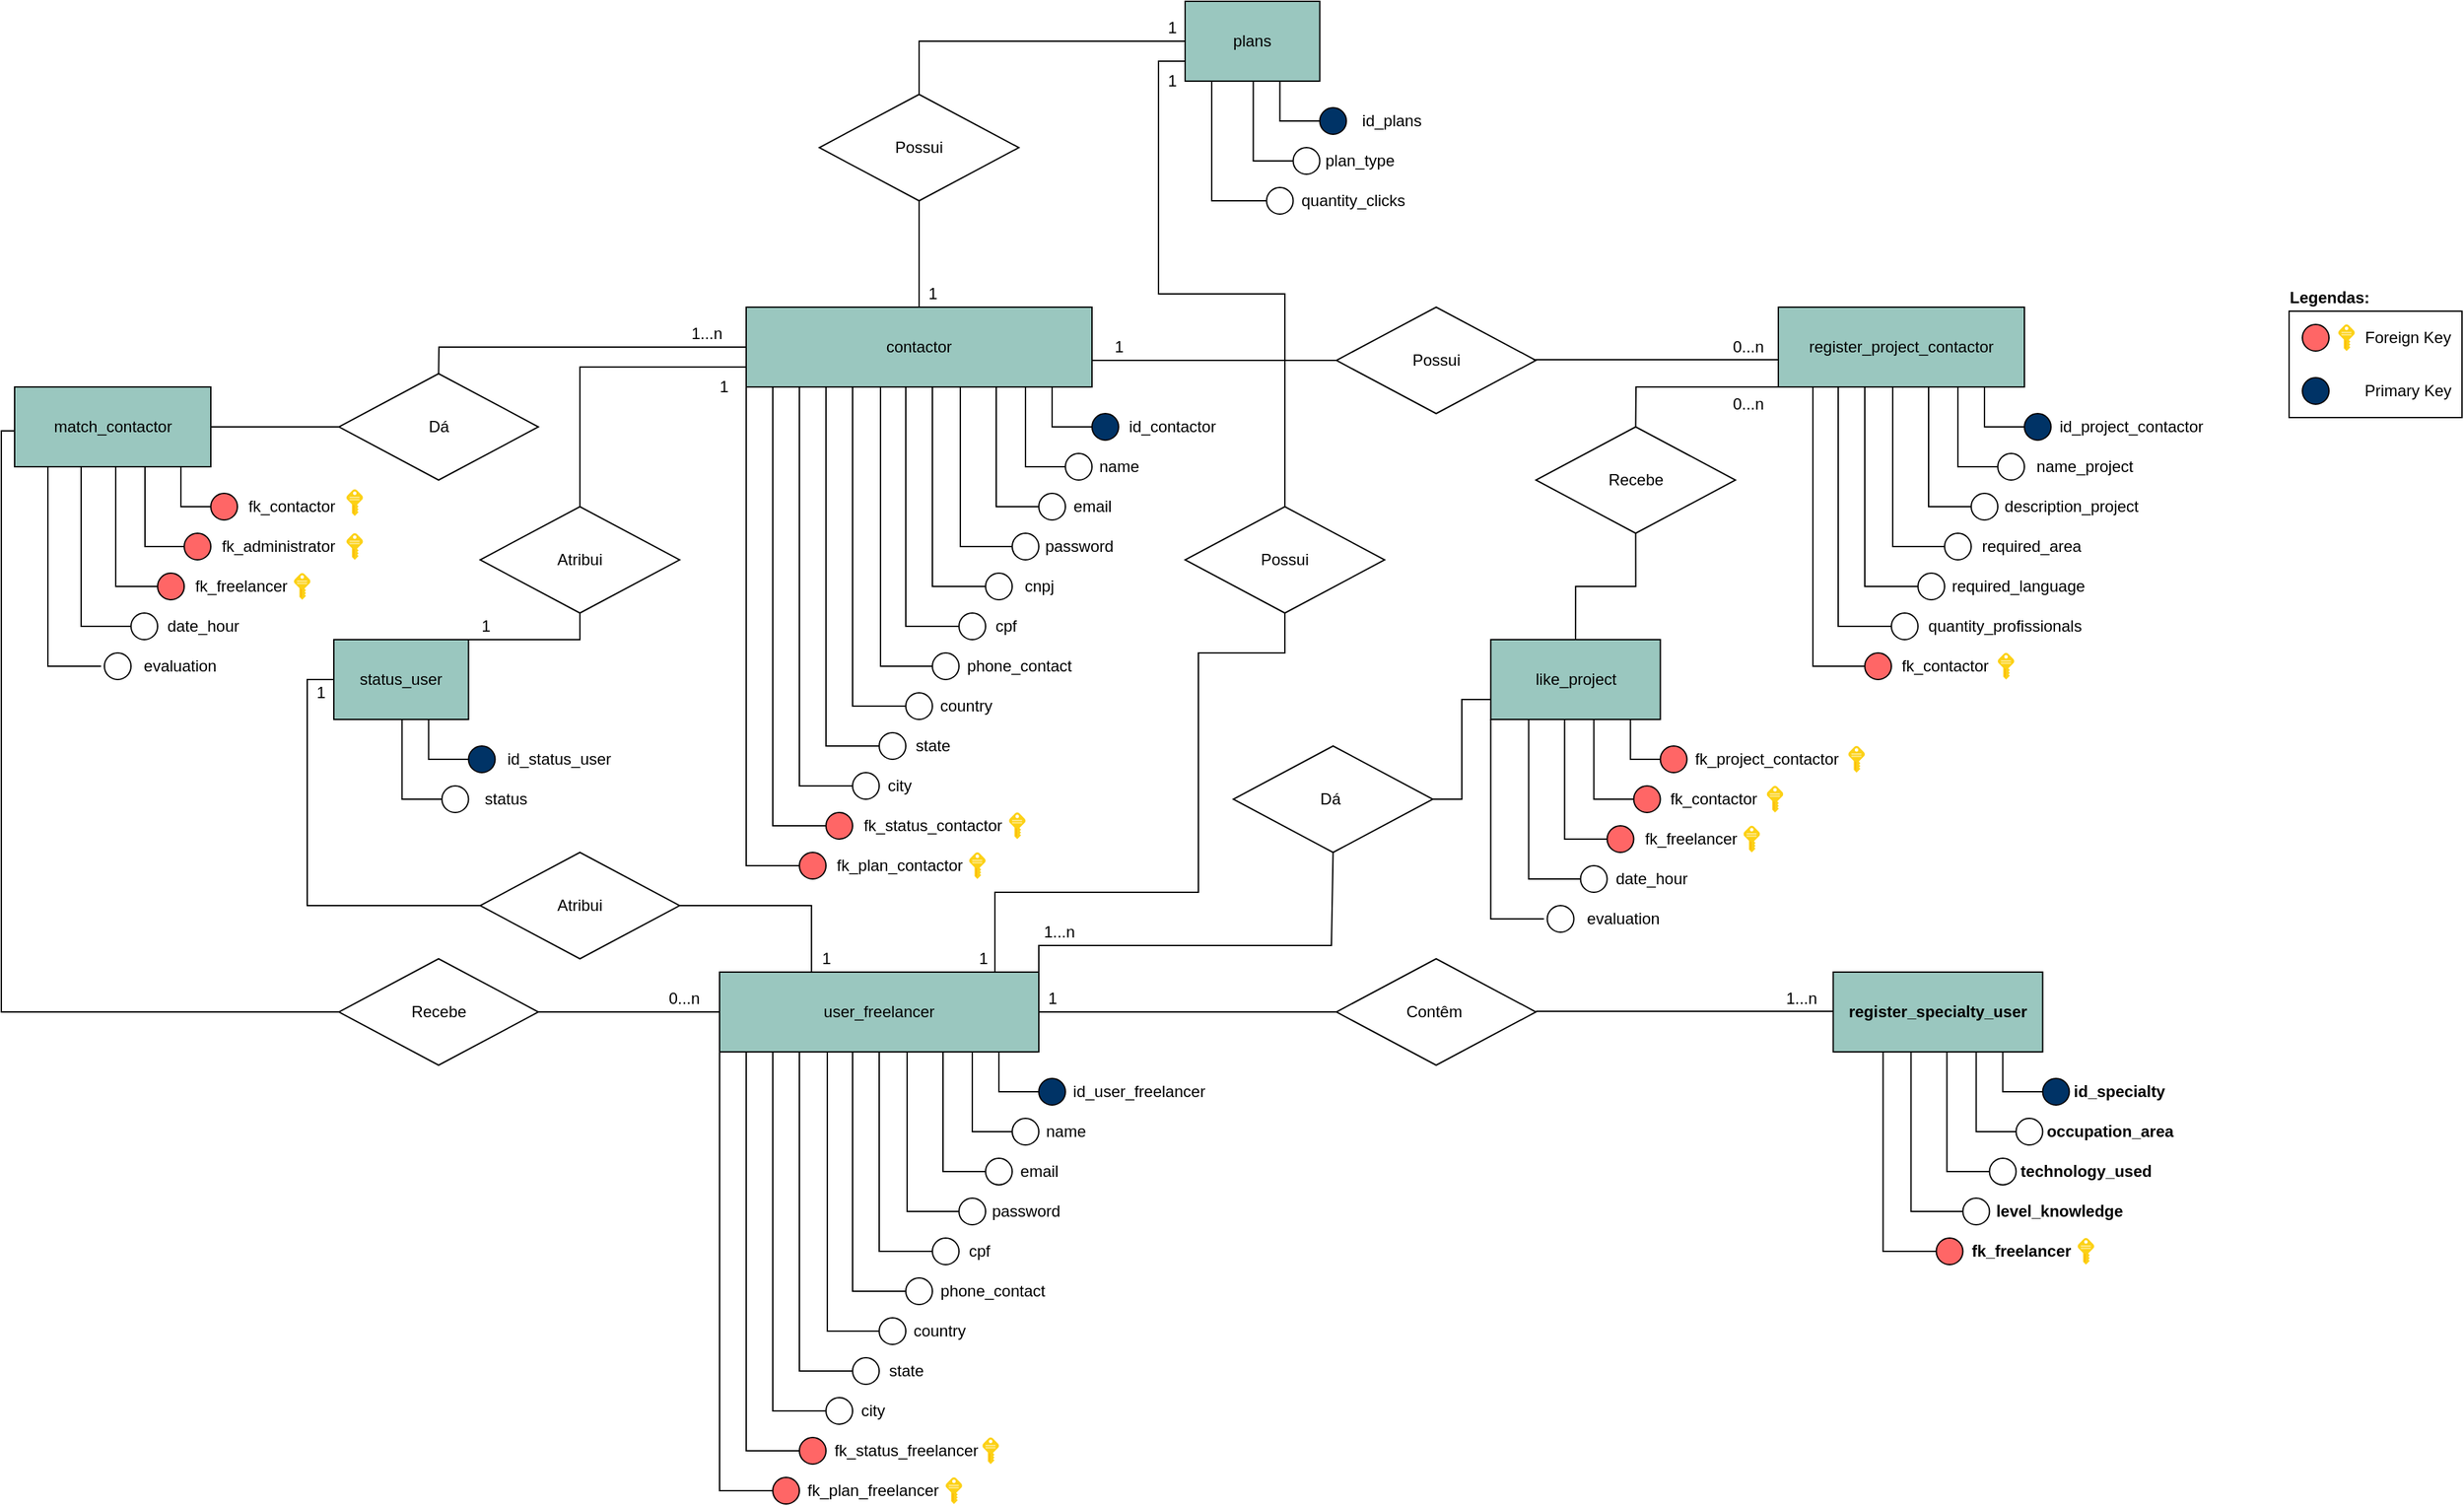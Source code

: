<mxfile version="16.6.6" type="device"><diagram id="AC9-hGRciJ4Uz1YuvJmy" name="Page-1"><mxGraphModel dx="2626" dy="1910" grid="1" gridSize="10" guides="1" tooltips="1" connect="1" arrows="1" fold="1" page="1" pageScale="1" pageWidth="827" pageHeight="1169" math="0" shadow="0"><root><mxCell id="0"/><mxCell id="1" parent="0"/><mxCell id="BqZyvcSAoVXkT7p6j3Tq-6" value="&lt;font style=&quot;vertical-align: inherit&quot;&gt;&lt;font style=&quot;vertical-align: inherit&quot;&gt;contactor&lt;/font&gt;&lt;/font&gt;" style="rounded=0;whiteSpace=wrap;html=1;fillColor=#9AC7BF;" parent="1" vertex="1"><mxGeometry x="-20" y="40" width="260" height="60" as="geometry"/></mxCell><mxCell id="BqZyvcSAoVXkT7p6j3Tq-7" value="" style="ellipse;whiteSpace=wrap;html=1;aspect=fixed;fillColor=#003366;" parent="1" vertex="1"><mxGeometry x="240" y="120" width="20" height="20" as="geometry"/></mxCell><mxCell id="BqZyvcSAoVXkT7p6j3Tq-8" value="" style="endArrow=none;html=1;rounded=0;entryX=0;entryY=0.5;entryDx=0;entryDy=0;" parent="1" target="BqZyvcSAoVXkT7p6j3Tq-7" edge="1"><mxGeometry width="50" height="50" relative="1" as="geometry"><mxPoint x="210" y="100" as="sourcePoint"/><mxPoint x="260" y="280" as="targetPoint"/><Array as="points"><mxPoint x="210" y="130"/></Array></mxGeometry></mxCell><mxCell id="BqZyvcSAoVXkT7p6j3Tq-9" value="" style="ellipse;whiteSpace=wrap;html=1;aspect=fixed;fillColor=#FFFFFF;" parent="1" vertex="1"><mxGeometry x="220" y="150" width="20" height="20" as="geometry"/></mxCell><mxCell id="BqZyvcSAoVXkT7p6j3Tq-10" value="" style="ellipse;whiteSpace=wrap;html=1;aspect=fixed;fillColor=#FFFFFF;" parent="1" vertex="1"><mxGeometry x="160" y="240" width="20" height="20" as="geometry"/></mxCell><mxCell id="BqZyvcSAoVXkT7p6j3Tq-11" value="" style="ellipse;whiteSpace=wrap;html=1;aspect=fixed;fillColor=#FFFFFF;" parent="1" vertex="1"><mxGeometry x="140" y="270" width="20" height="20" as="geometry"/></mxCell><mxCell id="BqZyvcSAoVXkT7p6j3Tq-12" value="" style="ellipse;whiteSpace=wrap;html=1;aspect=fixed;fillColor=#FFFFFF;" parent="1" vertex="1"><mxGeometry x="180" y="210" width="20" height="20" as="geometry"/></mxCell><mxCell id="BqZyvcSAoVXkT7p6j3Tq-13" value="" style="ellipse;whiteSpace=wrap;html=1;aspect=fixed;fillColor=#FFFFFF;" parent="1" vertex="1"><mxGeometry x="200" y="180" width="20" height="20" as="geometry"/></mxCell><mxCell id="BqZyvcSAoVXkT7p6j3Tq-14" value="id_contactor" style="text;html=1;resizable=0;autosize=1;align=center;verticalAlign=middle;points=[];fillColor=none;strokeColor=none;rounded=0;" parent="1" vertex="1"><mxGeometry x="260" y="120" width="80" height="20" as="geometry"/></mxCell><mxCell id="BqZyvcSAoVXkT7p6j3Tq-15" value="name" style="text;html=1;resizable=0;autosize=1;align=center;verticalAlign=middle;points=[];fillColor=none;strokeColor=none;rounded=0;" parent="1" vertex="1"><mxGeometry x="235" y="150" width="50" height="20" as="geometry"/></mxCell><mxCell id="BqZyvcSAoVXkT7p6j3Tq-16" value="email" style="text;html=1;resizable=0;autosize=1;align=center;verticalAlign=middle;points=[];fillColor=none;strokeColor=none;rounded=0;" parent="1" vertex="1"><mxGeometry x="220" y="180" width="40" height="20" as="geometry"/></mxCell><mxCell id="BqZyvcSAoVXkT7p6j3Tq-17" value="password" style="text;html=1;resizable=0;autosize=1;align=center;verticalAlign=middle;points=[];fillColor=none;strokeColor=none;rounded=0;" parent="1" vertex="1"><mxGeometry x="195" y="210" width="70" height="20" as="geometry"/></mxCell><mxCell id="BqZyvcSAoVXkT7p6j3Tq-18" value="cnpj" style="text;html=1;resizable=0;autosize=1;align=center;verticalAlign=middle;points=[];fillColor=none;strokeColor=none;rounded=0;" parent="1" vertex="1"><mxGeometry x="180" y="240" width="40" height="20" as="geometry"/></mxCell><mxCell id="BqZyvcSAoVXkT7p6j3Tq-19" value="cpf" style="text;html=1;resizable=0;autosize=1;align=center;verticalAlign=middle;points=[];fillColor=none;strokeColor=none;rounded=0;" parent="1" vertex="1"><mxGeometry x="160" y="270" width="30" height="20" as="geometry"/></mxCell><mxCell id="BqZyvcSAoVXkT7p6j3Tq-20" value="" style="ellipse;whiteSpace=wrap;html=1;aspect=fixed;fillColor=#FFFFFF;" parent="1" vertex="1"><mxGeometry x="100" y="330" width="20" height="20" as="geometry"/></mxCell><mxCell id="BqZyvcSAoVXkT7p6j3Tq-21" value="" style="ellipse;whiteSpace=wrap;html=1;aspect=fixed;fillColor=#FFFFFF;" parent="1" vertex="1"><mxGeometry x="120" y="300" width="20" height="20" as="geometry"/></mxCell><mxCell id="BqZyvcSAoVXkT7p6j3Tq-22" value="phone_contact" style="text;html=1;resizable=0;autosize=1;align=center;verticalAlign=middle;points=[];fillColor=none;strokeColor=none;rounded=0;" parent="1" vertex="1"><mxGeometry x="140" y="300" width="90" height="20" as="geometry"/></mxCell><mxCell id="BqZyvcSAoVXkT7p6j3Tq-23" value="country" style="text;html=1;resizable=0;autosize=1;align=center;verticalAlign=middle;points=[];fillColor=none;strokeColor=none;rounded=0;" parent="1" vertex="1"><mxGeometry x="120" y="330" width="50" height="20" as="geometry"/></mxCell><mxCell id="BqZyvcSAoVXkT7p6j3Tq-24" value="" style="endArrow=none;html=1;rounded=0;exitX=0;exitY=0.5;exitDx=0;exitDy=0;" parent="1" source="BqZyvcSAoVXkT7p6j3Tq-9" edge="1"><mxGeometry width="50" height="50" relative="1" as="geometry"><mxPoint x="150" y="160" as="sourcePoint"/><mxPoint x="190" y="100" as="targetPoint"/><Array as="points"><mxPoint x="190" y="160"/></Array></mxGeometry></mxCell><mxCell id="BqZyvcSAoVXkT7p6j3Tq-25" value="" style="endArrow=none;html=1;rounded=0;exitX=0;exitY=0.5;exitDx=0;exitDy=0;" parent="1" source="BqZyvcSAoVXkT7p6j3Tq-13" edge="1"><mxGeometry width="50" height="50" relative="1" as="geometry"><mxPoint x="110" y="220" as="sourcePoint"/><mxPoint x="168" y="100" as="targetPoint"/><Array as="points"><mxPoint x="168" y="190"/></Array></mxGeometry></mxCell><mxCell id="BqZyvcSAoVXkT7p6j3Tq-26" value="" style="endArrow=none;html=1;rounded=0;exitX=0;exitY=0.5;exitDx=0;exitDy=0;" parent="1" source="BqZyvcSAoVXkT7p6j3Tq-12" edge="1"><mxGeometry width="50" height="50" relative="1" as="geometry"><mxPoint x="70" y="200" as="sourcePoint"/><mxPoint x="141" y="100" as="targetPoint"/><Array as="points"><mxPoint x="141" y="220"/></Array></mxGeometry></mxCell><mxCell id="BqZyvcSAoVXkT7p6j3Tq-27" value="" style="endArrow=none;html=1;rounded=0;exitX=0;exitY=0.5;exitDx=0;exitDy=0;" parent="1" source="BqZyvcSAoVXkT7p6j3Tq-10" edge="1"><mxGeometry width="50" height="50" relative="1" as="geometry"><mxPoint x="70" y="250" as="sourcePoint"/><mxPoint x="120" y="100" as="targetPoint"/><Array as="points"><mxPoint x="120" y="250"/></Array></mxGeometry></mxCell><mxCell id="BqZyvcSAoVXkT7p6j3Tq-28" value="" style="endArrow=none;html=1;rounded=0;exitX=0;exitY=0.5;exitDx=0;exitDy=0;" parent="1" source="BqZyvcSAoVXkT7p6j3Tq-11" edge="1"><mxGeometry width="50" height="50" relative="1" as="geometry"><mxPoint x="10" y="240" as="sourcePoint"/><mxPoint x="100" y="100" as="targetPoint"/><Array as="points"><mxPoint x="100" y="280"/></Array></mxGeometry></mxCell><mxCell id="BqZyvcSAoVXkT7p6j3Tq-29" value="" style="endArrow=none;html=1;rounded=0;exitX=0;exitY=0.5;exitDx=0;exitDy=0;" parent="1" source="BqZyvcSAoVXkT7p6j3Tq-21" edge="1"><mxGeometry width="50" height="50" relative="1" as="geometry"><mxPoint x="10" y="280" as="sourcePoint"/><mxPoint x="81" y="100" as="targetPoint"/><Array as="points"><mxPoint x="81" y="310"/></Array></mxGeometry></mxCell><mxCell id="BqZyvcSAoVXkT7p6j3Tq-30" value="" style="endArrow=none;html=1;rounded=0;exitX=0;exitY=0.5;exitDx=0;exitDy=0;" parent="1" source="BqZyvcSAoVXkT7p6j3Tq-20" edge="1"><mxGeometry width="50" height="50" relative="1" as="geometry"><mxPoint x="30" y="360" as="sourcePoint"/><mxPoint x="60" y="100" as="targetPoint"/><Array as="points"><mxPoint x="60" y="340"/></Array></mxGeometry></mxCell><mxCell id="BqZyvcSAoVXkT7p6j3Tq-31" value="" style="shape=image;html=1;verticalAlign=top;verticalLabelPosition=bottom;labelBackgroundColor=#ffffff;imageAspect=0;aspect=fixed;image=https://cdn2.iconfinder.com/data/icons/flat-icons-19/128/Light_bulb.png;fillColor=#003366;" parent="1" vertex="1"><mxGeometry x="335" y="120" width="20" height="20" as="geometry"/></mxCell><mxCell id="BqZyvcSAoVXkT7p6j3Tq-33" value="" style="endArrow=none;html=1;rounded=0;exitX=0;exitY=0.5;exitDx=0;exitDy=0;" parent="1" source="BqZyvcSAoVXkT7p6j3Tq-34" edge="1"><mxGeometry width="50" height="50" relative="1" as="geometry"><mxPoint x="70" y="360" as="sourcePoint"/><mxPoint x="40" y="100" as="targetPoint"/><Array as="points"><mxPoint x="40" y="370"/></Array></mxGeometry></mxCell><mxCell id="BqZyvcSAoVXkT7p6j3Tq-34" value="" style="ellipse;whiteSpace=wrap;html=1;aspect=fixed;fillColor=#FFFFFF;" parent="1" vertex="1"><mxGeometry x="80" y="360" width="20" height="20" as="geometry"/></mxCell><mxCell id="BqZyvcSAoVXkT7p6j3Tq-35" value="state" style="text;html=1;resizable=0;autosize=1;align=center;verticalAlign=middle;points=[];fillColor=none;strokeColor=none;rounded=0;" parent="1" vertex="1"><mxGeometry x="100" y="360" width="40" height="20" as="geometry"/></mxCell><mxCell id="BqZyvcSAoVXkT7p6j3Tq-36" value="" style="ellipse;whiteSpace=wrap;html=1;aspect=fixed;fillColor=#FFFFFF;" parent="1" vertex="1"><mxGeometry x="60" y="390" width="20" height="20" as="geometry"/></mxCell><mxCell id="BqZyvcSAoVXkT7p6j3Tq-37" value="" style="endArrow=none;html=1;rounded=0;exitX=0;exitY=0.5;exitDx=0;exitDy=0;" parent="1" source="BqZyvcSAoVXkT7p6j3Tq-36" edge="1"><mxGeometry width="50" height="50" relative="1" as="geometry"><mxPoint x="60" y="370" as="sourcePoint"/><mxPoint x="20" y="100" as="targetPoint"/><Array as="points"><mxPoint x="20" y="400"/></Array></mxGeometry></mxCell><mxCell id="BqZyvcSAoVXkT7p6j3Tq-38" value="city" style="text;html=1;resizable=0;autosize=1;align=center;verticalAlign=middle;points=[];fillColor=none;strokeColor=none;rounded=0;" parent="1" vertex="1"><mxGeometry x="80" y="390" width="30" height="20" as="geometry"/></mxCell><mxCell id="BqZyvcSAoVXkT7p6j3Tq-39" value="user_freelancer" style="rounded=0;whiteSpace=wrap;html=1;fillColor=#9AC7BF;" parent="1" vertex="1"><mxGeometry x="-40" y="540" width="240" height="60" as="geometry"/></mxCell><mxCell id="BqZyvcSAoVXkT7p6j3Tq-40" value="" style="ellipse;whiteSpace=wrap;html=1;aspect=fixed;fillColor=#003366;" parent="1" vertex="1"><mxGeometry x="200" y="620" width="20" height="20" as="geometry"/></mxCell><mxCell id="BqZyvcSAoVXkT7p6j3Tq-41" value="" style="endArrow=none;html=1;rounded=0;entryX=0;entryY=0.5;entryDx=0;entryDy=0;" parent="1" target="BqZyvcSAoVXkT7p6j3Tq-40" edge="1"><mxGeometry width="50" height="50" relative="1" as="geometry"><mxPoint x="170" y="600" as="sourcePoint"/><mxPoint x="220" y="780" as="targetPoint"/><Array as="points"><mxPoint x="170" y="630"/></Array></mxGeometry></mxCell><mxCell id="BqZyvcSAoVXkT7p6j3Tq-42" value="" style="ellipse;whiteSpace=wrap;html=1;aspect=fixed;fillColor=#FFFFFF;" parent="1" vertex="1"><mxGeometry x="180" y="650" width="20" height="20" as="geometry"/></mxCell><mxCell id="BqZyvcSAoVXkT7p6j3Tq-43" value="" style="ellipse;whiteSpace=wrap;html=1;aspect=fixed;fillColor=#FFFFFF;" parent="1" vertex="1"><mxGeometry x="120" y="740" width="20" height="20" as="geometry"/></mxCell><mxCell id="BqZyvcSAoVXkT7p6j3Tq-44" value="" style="ellipse;whiteSpace=wrap;html=1;aspect=fixed;fillColor=#FFFFFF;" parent="1" vertex="1"><mxGeometry x="100" y="770" width="20" height="20" as="geometry"/></mxCell><mxCell id="BqZyvcSAoVXkT7p6j3Tq-45" value="" style="ellipse;whiteSpace=wrap;html=1;aspect=fixed;fillColor=#FFFFFF;" parent="1" vertex="1"><mxGeometry x="140" y="710" width="20" height="20" as="geometry"/></mxCell><mxCell id="BqZyvcSAoVXkT7p6j3Tq-46" value="" style="ellipse;whiteSpace=wrap;html=1;aspect=fixed;fillColor=#FFFFFF;" parent="1" vertex="1"><mxGeometry x="160" y="680" width="20" height="20" as="geometry"/></mxCell><mxCell id="BqZyvcSAoVXkT7p6j3Tq-47" value="id_user_freelancer" style="text;html=1;resizable=0;autosize=1;align=center;verticalAlign=middle;points=[];fillColor=none;strokeColor=none;rounded=0;" parent="1" vertex="1"><mxGeometry x="220" y="620" width="110" height="20" as="geometry"/></mxCell><mxCell id="BqZyvcSAoVXkT7p6j3Tq-48" value="name" style="text;html=1;resizable=0;autosize=1;align=center;verticalAlign=middle;points=[];fillColor=none;strokeColor=none;rounded=0;" parent="1" vertex="1"><mxGeometry x="195" y="650" width="50" height="20" as="geometry"/></mxCell><mxCell id="BqZyvcSAoVXkT7p6j3Tq-49" value="email" style="text;html=1;resizable=0;autosize=1;align=center;verticalAlign=middle;points=[];fillColor=none;strokeColor=none;rounded=0;" parent="1" vertex="1"><mxGeometry x="180" y="680" width="40" height="20" as="geometry"/></mxCell><mxCell id="BqZyvcSAoVXkT7p6j3Tq-50" value="password" style="text;html=1;resizable=0;autosize=1;align=center;verticalAlign=middle;points=[];fillColor=none;strokeColor=none;rounded=0;" parent="1" vertex="1"><mxGeometry x="155" y="710" width="70" height="20" as="geometry"/></mxCell><mxCell id="BqZyvcSAoVXkT7p6j3Tq-51" value="cpf" style="text;html=1;resizable=0;autosize=1;align=center;verticalAlign=middle;points=[];fillColor=none;strokeColor=none;rounded=0;" parent="1" vertex="1"><mxGeometry x="140" y="740" width="30" height="20" as="geometry"/></mxCell><mxCell id="BqZyvcSAoVXkT7p6j3Tq-52" value="phone_contact" style="text;html=1;resizable=0;autosize=1;align=center;verticalAlign=middle;points=[];fillColor=none;strokeColor=none;rounded=0;" parent="1" vertex="1"><mxGeometry x="120" y="770" width="90" height="20" as="geometry"/></mxCell><mxCell id="BqZyvcSAoVXkT7p6j3Tq-53" value="" style="ellipse;whiteSpace=wrap;html=1;aspect=fixed;fillColor=#FFFFFF;" parent="1" vertex="1"><mxGeometry x="60" y="830" width="20" height="20" as="geometry"/></mxCell><mxCell id="BqZyvcSAoVXkT7p6j3Tq-54" value="" style="ellipse;whiteSpace=wrap;html=1;aspect=fixed;fillColor=#FFFFFF;" parent="1" vertex="1"><mxGeometry x="80" y="800" width="20" height="20" as="geometry"/></mxCell><mxCell id="BqZyvcSAoVXkT7p6j3Tq-56" value="country" style="text;html=1;resizable=0;autosize=1;align=center;verticalAlign=middle;points=[];fillColor=none;strokeColor=none;rounded=0;" parent="1" vertex="1"><mxGeometry x="100" y="800" width="50" height="20" as="geometry"/></mxCell><mxCell id="BqZyvcSAoVXkT7p6j3Tq-57" value="" style="endArrow=none;html=1;rounded=0;exitX=0;exitY=0.5;exitDx=0;exitDy=0;" parent="1" source="BqZyvcSAoVXkT7p6j3Tq-42" edge="1"><mxGeometry width="50" height="50" relative="1" as="geometry"><mxPoint x="110" y="660" as="sourcePoint"/><mxPoint x="150" y="600" as="targetPoint"/><Array as="points"><mxPoint x="150" y="660"/></Array></mxGeometry></mxCell><mxCell id="BqZyvcSAoVXkT7p6j3Tq-58" value="" style="endArrow=none;html=1;rounded=0;exitX=0;exitY=0.5;exitDx=0;exitDy=0;" parent="1" source="BqZyvcSAoVXkT7p6j3Tq-46" edge="1"><mxGeometry width="50" height="50" relative="1" as="geometry"><mxPoint x="70" y="720" as="sourcePoint"/><mxPoint x="128" y="600" as="targetPoint"/><Array as="points"><mxPoint x="128" y="690"/></Array></mxGeometry></mxCell><mxCell id="BqZyvcSAoVXkT7p6j3Tq-59" value="" style="endArrow=none;html=1;rounded=0;exitX=0;exitY=0.5;exitDx=0;exitDy=0;" parent="1" source="BqZyvcSAoVXkT7p6j3Tq-45" edge="1"><mxGeometry width="50" height="50" relative="1" as="geometry"><mxPoint x="30" y="700" as="sourcePoint"/><mxPoint x="101" y="600" as="targetPoint"/><Array as="points"><mxPoint x="101" y="720"/></Array></mxGeometry></mxCell><mxCell id="BqZyvcSAoVXkT7p6j3Tq-60" value="" style="endArrow=none;html=1;rounded=0;exitX=0;exitY=0.5;exitDx=0;exitDy=0;" parent="1" source="BqZyvcSAoVXkT7p6j3Tq-43" edge="1"><mxGeometry width="50" height="50" relative="1" as="geometry"><mxPoint x="30" y="750" as="sourcePoint"/><mxPoint x="80" y="600" as="targetPoint"/><Array as="points"><mxPoint x="80" y="750"/></Array></mxGeometry></mxCell><mxCell id="BqZyvcSAoVXkT7p6j3Tq-61" value="" style="endArrow=none;html=1;rounded=0;exitX=0;exitY=0.5;exitDx=0;exitDy=0;" parent="1" source="BqZyvcSAoVXkT7p6j3Tq-44" edge="1"><mxGeometry width="50" height="50" relative="1" as="geometry"><mxPoint x="-30" y="740" as="sourcePoint"/><mxPoint x="60" y="600" as="targetPoint"/><Array as="points"><mxPoint x="60" y="780"/></Array></mxGeometry></mxCell><mxCell id="BqZyvcSAoVXkT7p6j3Tq-62" value="" style="endArrow=none;html=1;rounded=0;exitX=0;exitY=0.5;exitDx=0;exitDy=0;" parent="1" source="BqZyvcSAoVXkT7p6j3Tq-54" edge="1"><mxGeometry width="50" height="50" relative="1" as="geometry"><mxPoint x="-30" y="780" as="sourcePoint"/><mxPoint x="41" y="600" as="targetPoint"/><Array as="points"><mxPoint x="41" y="810"/></Array></mxGeometry></mxCell><mxCell id="BqZyvcSAoVXkT7p6j3Tq-63" value="" style="endArrow=none;html=1;rounded=0;exitX=0;exitY=0.5;exitDx=0;exitDy=0;" parent="1" source="BqZyvcSAoVXkT7p6j3Tq-53" edge="1"><mxGeometry width="50" height="50" relative="1" as="geometry"><mxPoint x="-10" y="860" as="sourcePoint"/><mxPoint x="20" y="600" as="targetPoint"/><Array as="points"><mxPoint x="20" y="840"/></Array></mxGeometry></mxCell><mxCell id="BqZyvcSAoVXkT7p6j3Tq-64" value="" style="shape=image;html=1;verticalAlign=top;verticalLabelPosition=bottom;labelBackgroundColor=#ffffff;imageAspect=0;aspect=fixed;image=https://cdn2.iconfinder.com/data/icons/flat-icons-19/128/Light_bulb.png;fillColor=#003366;" parent="1" vertex="1"><mxGeometry x="330" y="620" width="20" height="20" as="geometry"/></mxCell><mxCell id="BqZyvcSAoVXkT7p6j3Tq-65" value="" style="endArrow=none;html=1;rounded=0;exitX=0;exitY=0.5;exitDx=0;exitDy=0;" parent="1" source="BqZyvcSAoVXkT7p6j3Tq-66" edge="1"><mxGeometry width="50" height="50" relative="1" as="geometry"><mxPoint x="30" y="860" as="sourcePoint"/><mxPoint y="600" as="targetPoint"/><Array as="points"><mxPoint y="870"/></Array></mxGeometry></mxCell><mxCell id="BqZyvcSAoVXkT7p6j3Tq-66" value="" style="ellipse;whiteSpace=wrap;html=1;aspect=fixed;fillColor=#FFFFFF;" parent="1" vertex="1"><mxGeometry x="40" y="860" width="20" height="20" as="geometry"/></mxCell><mxCell id="BqZyvcSAoVXkT7p6j3Tq-67" value="state" style="text;html=1;resizable=0;autosize=1;align=center;verticalAlign=middle;points=[];fillColor=none;strokeColor=none;rounded=0;" parent="1" vertex="1"><mxGeometry x="80" y="830" width="40" height="20" as="geometry"/></mxCell><mxCell id="BqZyvcSAoVXkT7p6j3Tq-70" value="city" style="text;html=1;resizable=0;autosize=1;align=center;verticalAlign=middle;points=[];fillColor=none;strokeColor=none;rounded=0;" parent="1" vertex="1"><mxGeometry x="60" y="860" width="30" height="20" as="geometry"/></mxCell><mxCell id="BqZyvcSAoVXkT7p6j3Tq-72" value="register_project_contactor" style="rounded=0;whiteSpace=wrap;html=1;fillColor=#9AC7BF;" parent="1" vertex="1"><mxGeometry x="756" y="40" width="185" height="60" as="geometry"/></mxCell><mxCell id="BqZyvcSAoVXkT7p6j3Tq-73" value="" style="ellipse;whiteSpace=wrap;html=1;aspect=fixed;fillColor=#003366;" parent="1" vertex="1"><mxGeometry x="941" y="120" width="20" height="20" as="geometry"/></mxCell><mxCell id="BqZyvcSAoVXkT7p6j3Tq-74" value="" style="endArrow=none;html=1;rounded=0;entryX=0;entryY=0.5;entryDx=0;entryDy=0;" parent="1" target="BqZyvcSAoVXkT7p6j3Tq-73" edge="1"><mxGeometry width="50" height="50" relative="1" as="geometry"><mxPoint x="911" y="100" as="sourcePoint"/><mxPoint x="961" y="280" as="targetPoint"/><Array as="points"><mxPoint x="911" y="130"/></Array></mxGeometry></mxCell><mxCell id="BqZyvcSAoVXkT7p6j3Tq-75" value="" style="ellipse;whiteSpace=wrap;html=1;aspect=fixed;fillColor=#FFFFFF;" parent="1" vertex="1"><mxGeometry x="921" y="150" width="20" height="20" as="geometry"/></mxCell><mxCell id="BqZyvcSAoVXkT7p6j3Tq-76" value="" style="ellipse;whiteSpace=wrap;html=1;aspect=fixed;fillColor=#FFFFFF;" parent="1" vertex="1"><mxGeometry x="861" y="240" width="20" height="20" as="geometry"/></mxCell><mxCell id="BqZyvcSAoVXkT7p6j3Tq-77" value="" style="ellipse;whiteSpace=wrap;html=1;aspect=fixed;fillColor=#FFFFFF;" parent="1" vertex="1"><mxGeometry x="841" y="270" width="20" height="20" as="geometry"/></mxCell><mxCell id="BqZyvcSAoVXkT7p6j3Tq-78" value="" style="ellipse;whiteSpace=wrap;html=1;aspect=fixed;fillColor=#FFFFFF;" parent="1" vertex="1"><mxGeometry x="881" y="210" width="20" height="20" as="geometry"/></mxCell><mxCell id="BqZyvcSAoVXkT7p6j3Tq-79" value="" style="ellipse;whiteSpace=wrap;html=1;aspect=fixed;fillColor=#FFFFFF;" parent="1" vertex="1"><mxGeometry x="901" y="180" width="20" height="20" as="geometry"/></mxCell><mxCell id="BqZyvcSAoVXkT7p6j3Tq-80" value="id_project_contactor" style="text;html=1;resizable=0;autosize=1;align=center;verticalAlign=middle;points=[];fillColor=none;strokeColor=none;rounded=0;" parent="1" vertex="1"><mxGeometry x="961" y="120" width="120" height="20" as="geometry"/></mxCell><mxCell id="BqZyvcSAoVXkT7p6j3Tq-81" value="name_project" style="text;html=1;resizable=0;autosize=1;align=center;verticalAlign=middle;points=[];fillColor=none;strokeColor=none;rounded=0;" parent="1" vertex="1"><mxGeometry x="941" y="150" width="90" height="20" as="geometry"/></mxCell><mxCell id="BqZyvcSAoVXkT7p6j3Tq-82" value="description_project" style="text;html=1;resizable=0;autosize=1;align=center;verticalAlign=middle;points=[];fillColor=none;strokeColor=none;rounded=0;" parent="1" vertex="1"><mxGeometry x="916" y="180" width="120" height="20" as="geometry"/></mxCell><mxCell id="BqZyvcSAoVXkT7p6j3Tq-83" value="required_area" style="text;html=1;resizable=0;autosize=1;align=center;verticalAlign=middle;points=[];fillColor=none;strokeColor=none;rounded=0;" parent="1" vertex="1"><mxGeometry x="901" y="210" width="90" height="20" as="geometry"/></mxCell><mxCell id="BqZyvcSAoVXkT7p6j3Tq-84" value="required_language" style="text;html=1;resizable=0;autosize=1;align=center;verticalAlign=middle;points=[];fillColor=none;strokeColor=none;rounded=0;" parent="1" vertex="1"><mxGeometry x="876" y="240" width="120" height="20" as="geometry"/></mxCell><mxCell id="BqZyvcSAoVXkT7p6j3Tq-85" value="quantity_profissionals" style="text;html=1;resizable=0;autosize=1;align=center;verticalAlign=middle;points=[];fillColor=none;strokeColor=none;rounded=0;" parent="1" vertex="1"><mxGeometry x="861" y="270" width="130" height="20" as="geometry"/></mxCell><mxCell id="BqZyvcSAoVXkT7p6j3Tq-87" value="" style="ellipse;whiteSpace=wrap;html=1;aspect=fixed;fillColor=#FF6666;" parent="1" vertex="1"><mxGeometry x="821" y="300" width="20" height="20" as="geometry"/></mxCell><mxCell id="BqZyvcSAoVXkT7p6j3Tq-88" value="fk_contactor" style="text;html=1;resizable=0;autosize=1;align=center;verticalAlign=middle;points=[];fillColor=none;strokeColor=none;rounded=0;" parent="1" vertex="1"><mxGeometry x="841" y="300" width="80" height="20" as="geometry"/></mxCell><mxCell id="BqZyvcSAoVXkT7p6j3Tq-89" value="" style="endArrow=none;html=1;rounded=0;exitX=0;exitY=0.5;exitDx=0;exitDy=0;" parent="1" source="BqZyvcSAoVXkT7p6j3Tq-75" edge="1"><mxGeometry width="50" height="50" relative="1" as="geometry"><mxPoint x="851" y="160" as="sourcePoint"/><mxPoint x="891" y="100" as="targetPoint"/><Array as="points"><mxPoint x="891" y="160"/></Array></mxGeometry></mxCell><mxCell id="BqZyvcSAoVXkT7p6j3Tq-90" value="" style="endArrow=none;html=1;rounded=0;exitX=0;exitY=0.5;exitDx=0;exitDy=0;" parent="1" source="BqZyvcSAoVXkT7p6j3Tq-79" edge="1"><mxGeometry width="50" height="50" relative="1" as="geometry"><mxPoint x="811" y="220" as="sourcePoint"/><mxPoint x="869" y="100" as="targetPoint"/><Array as="points"><mxPoint x="869" y="190"/></Array></mxGeometry></mxCell><mxCell id="BqZyvcSAoVXkT7p6j3Tq-91" value="" style="endArrow=none;html=1;rounded=0;exitX=0;exitY=0.5;exitDx=0;exitDy=0;" parent="1" source="BqZyvcSAoVXkT7p6j3Tq-78" edge="1"><mxGeometry width="50" height="50" relative="1" as="geometry"><mxPoint x="771" y="200" as="sourcePoint"/><mxPoint x="842" y="100" as="targetPoint"/><Array as="points"><mxPoint x="842" y="220"/></Array></mxGeometry></mxCell><mxCell id="BqZyvcSAoVXkT7p6j3Tq-92" value="" style="endArrow=none;html=1;rounded=0;exitX=0;exitY=0.5;exitDx=0;exitDy=0;" parent="1" source="BqZyvcSAoVXkT7p6j3Tq-76" edge="1"><mxGeometry width="50" height="50" relative="1" as="geometry"><mxPoint x="771" y="250" as="sourcePoint"/><mxPoint x="821" y="100" as="targetPoint"/><Array as="points"><mxPoint x="821" y="250"/></Array></mxGeometry></mxCell><mxCell id="BqZyvcSAoVXkT7p6j3Tq-93" value="" style="endArrow=none;html=1;rounded=0;exitX=0;exitY=0.5;exitDx=0;exitDy=0;" parent="1" source="BqZyvcSAoVXkT7p6j3Tq-77" edge="1"><mxGeometry width="50" height="50" relative="1" as="geometry"><mxPoint x="711" y="240" as="sourcePoint"/><mxPoint x="801" y="100" as="targetPoint"/><Array as="points"><mxPoint x="801" y="280"/></Array></mxGeometry></mxCell><mxCell id="BqZyvcSAoVXkT7p6j3Tq-94" value="" style="endArrow=none;html=1;rounded=0;exitX=0;exitY=0.5;exitDx=0;exitDy=0;" parent="1" source="BqZyvcSAoVXkT7p6j3Tq-87" edge="1"><mxGeometry width="50" height="50" relative="1" as="geometry"><mxPoint x="711" y="280" as="sourcePoint"/><mxPoint x="782" y="100" as="targetPoint"/><Array as="points"><mxPoint x="782" y="310"/></Array></mxGeometry></mxCell><mxCell id="BqZyvcSAoVXkT7p6j3Tq-100" value="" style="endArrow=none;html=1;rounded=0;exitX=0;exitY=0.5;exitDx=0;exitDy=0;" parent="1" source="BqZyvcSAoVXkT7p6j3Tq-101" edge="1"><mxGeometry width="50" height="50" relative="1" as="geometry"><mxPoint x="40" y="400" as="sourcePoint"/><mxPoint y="100" as="targetPoint"/><Array as="points"><mxPoint y="430"/></Array></mxGeometry></mxCell><mxCell id="BqZyvcSAoVXkT7p6j3Tq-101" value="" style="ellipse;whiteSpace=wrap;html=1;aspect=fixed;fillColor=#FF6666;strokeColor=#000000;" parent="1" vertex="1"><mxGeometry x="40" y="420" width="20" height="20" as="geometry"/></mxCell><mxCell id="BqZyvcSAoVXkT7p6j3Tq-103" value="" style="endArrow=none;html=1;rounded=0;exitX=0;exitY=0.5;exitDx=0;exitDy=0;" parent="1" source="BqZyvcSAoVXkT7p6j3Tq-104" edge="1"><mxGeometry width="50" height="50" relative="1" as="geometry"><mxPoint y="450" as="sourcePoint"/><mxPoint x="-20" y="100" as="targetPoint"/><Array as="points"><mxPoint x="-20" y="460"/></Array></mxGeometry></mxCell><mxCell id="BqZyvcSAoVXkT7p6j3Tq-104" value="" style="ellipse;whiteSpace=wrap;html=1;aspect=fixed;fillColor=#FF6666;" parent="1" vertex="1"><mxGeometry x="20" y="450" width="20" height="20" as="geometry"/></mxCell><mxCell id="BqZyvcSAoVXkT7p6j3Tq-108" value="" style="sketch=0;aspect=fixed;html=1;points=[];align=center;image;fontSize=12;image=img/lib/mscae/Key.svg;fillColor=#FF6666;" parent="1" vertex="1"><mxGeometry x="921" y="300" width="12.4" height="20" as="geometry"/></mxCell><mxCell id="BqZyvcSAoVXkT7p6j3Tq-109" value="register_specialty_user" style="rounded=0;whiteSpace=wrap;html=1;fillColor=#9AC7BF;fontStyle=1" parent="1" vertex="1"><mxGeometry x="797.25" y="540" width="157.5" height="60" as="geometry"/></mxCell><mxCell id="BqZyvcSAoVXkT7p6j3Tq-110" value="" style="ellipse;whiteSpace=wrap;html=1;aspect=fixed;fillColor=#003366;fontStyle=1" parent="1" vertex="1"><mxGeometry x="954.75" y="620" width="20" height="20" as="geometry"/></mxCell><mxCell id="BqZyvcSAoVXkT7p6j3Tq-111" value="" style="endArrow=none;html=1;rounded=0;entryX=0;entryY=0.5;entryDx=0;entryDy=0;fontStyle=1" parent="1" target="BqZyvcSAoVXkT7p6j3Tq-110" edge="1"><mxGeometry width="50" height="50" relative="1" as="geometry"><mxPoint x="924.75" y="600" as="sourcePoint"/><mxPoint x="974.75" y="780" as="targetPoint"/><Array as="points"><mxPoint x="924.75" y="630"/></Array></mxGeometry></mxCell><mxCell id="BqZyvcSAoVXkT7p6j3Tq-112" value="" style="ellipse;whiteSpace=wrap;html=1;aspect=fixed;fillColor=#FFFFFF;fontStyle=1" parent="1" vertex="1"><mxGeometry x="934.75" y="650" width="20" height="20" as="geometry"/></mxCell><mxCell id="BqZyvcSAoVXkT7p6j3Tq-113" value="" style="ellipse;whiteSpace=wrap;html=1;aspect=fixed;fillColor=#FF6666;fontStyle=1" parent="1" vertex="1"><mxGeometry x="874.75" y="740" width="20" height="20" as="geometry"/></mxCell><mxCell id="BqZyvcSAoVXkT7p6j3Tq-115" value="" style="ellipse;whiteSpace=wrap;html=1;aspect=fixed;fillColor=#FFFFFF;fontStyle=1" parent="1" vertex="1"><mxGeometry x="894.75" y="710" width="20" height="20" as="geometry"/></mxCell><mxCell id="BqZyvcSAoVXkT7p6j3Tq-116" value="" style="ellipse;whiteSpace=wrap;html=1;aspect=fixed;fillColor=#FFFFFF;fontStyle=1" parent="1" vertex="1"><mxGeometry x="914.75" y="680" width="20" height="20" as="geometry"/></mxCell><mxCell id="BqZyvcSAoVXkT7p6j3Tq-117" value="id_specialty" style="text;html=1;resizable=0;autosize=1;align=center;verticalAlign=middle;points=[];fillColor=none;strokeColor=none;rounded=0;fontStyle=1" parent="1" vertex="1"><mxGeometry x="972.25" y="620" width="80" height="20" as="geometry"/></mxCell><mxCell id="BqZyvcSAoVXkT7p6j3Tq-118" value="occupation_area" style="text;html=1;resizable=0;autosize=1;align=center;verticalAlign=middle;points=[];fillColor=none;strokeColor=none;rounded=0;fontStyle=1" parent="1" vertex="1"><mxGeometry x="949.75" y="650" width="110" height="20" as="geometry"/></mxCell><mxCell id="BqZyvcSAoVXkT7p6j3Tq-119" value="technology_used" style="text;html=1;resizable=0;autosize=1;align=center;verticalAlign=middle;points=[];fillColor=none;strokeColor=none;rounded=0;fontStyle=1" parent="1" vertex="1"><mxGeometry x="932.25" y="680" width="110" height="20" as="geometry"/></mxCell><mxCell id="BqZyvcSAoVXkT7p6j3Tq-120" value="level_knowledge" style="text;html=1;resizable=0;autosize=1;align=center;verticalAlign=middle;points=[];fillColor=none;strokeColor=none;rounded=0;fontStyle=1" parent="1" vertex="1"><mxGeometry x="912.25" y="710" width="110" height="20" as="geometry"/></mxCell><mxCell id="BqZyvcSAoVXkT7p6j3Tq-121" value="fk_freelancer&amp;nbsp;" style="text;html=1;resizable=0;autosize=1;align=center;verticalAlign=middle;points=[];fillColor=none;strokeColor=none;rounded=0;fontStyle=1" parent="1" vertex="1"><mxGeometry x="894.75" y="740" width="90" height="20" as="geometry"/></mxCell><mxCell id="BqZyvcSAoVXkT7p6j3Tq-125" value="" style="endArrow=none;html=1;rounded=0;exitX=0;exitY=0.5;exitDx=0;exitDy=0;fontStyle=1" parent="1" source="BqZyvcSAoVXkT7p6j3Tq-112" edge="1"><mxGeometry width="50" height="50" relative="1" as="geometry"><mxPoint x="864.75" y="660" as="sourcePoint"/><mxPoint x="904.75" y="600" as="targetPoint"/><Array as="points"><mxPoint x="904.75" y="660"/></Array></mxGeometry></mxCell><mxCell id="BqZyvcSAoVXkT7p6j3Tq-126" value="" style="endArrow=none;html=1;rounded=0;exitX=0;exitY=0.5;exitDx=0;exitDy=0;fontStyle=1" parent="1" source="BqZyvcSAoVXkT7p6j3Tq-116" edge="1"><mxGeometry width="50" height="50" relative="1" as="geometry"><mxPoint x="824.75" y="720" as="sourcePoint"/><mxPoint x="882.75" y="600" as="targetPoint"/><Array as="points"><mxPoint x="882.75" y="690"/></Array></mxGeometry></mxCell><mxCell id="BqZyvcSAoVXkT7p6j3Tq-127" value="" style="endArrow=none;html=1;rounded=0;exitX=0;exitY=0.5;exitDx=0;exitDy=0;fontStyle=1" parent="1" source="BqZyvcSAoVXkT7p6j3Tq-115" edge="1"><mxGeometry width="50" height="50" relative="1" as="geometry"><mxPoint x="784.75" y="700" as="sourcePoint"/><mxPoint x="855.75" y="600" as="targetPoint"/><Array as="points"><mxPoint x="855.75" y="720"/></Array></mxGeometry></mxCell><mxCell id="BqZyvcSAoVXkT7p6j3Tq-128" value="" style="endArrow=none;html=1;rounded=0;exitX=0;exitY=0.5;exitDx=0;exitDy=0;fontStyle=1" parent="1" source="BqZyvcSAoVXkT7p6j3Tq-113" edge="1"><mxGeometry width="50" height="50" relative="1" as="geometry"><mxPoint x="784.75" y="750" as="sourcePoint"/><mxPoint x="834.75" y="600" as="targetPoint"/><Array as="points"><mxPoint x="834.75" y="750"/></Array></mxGeometry></mxCell><mxCell id="BqZyvcSAoVXkT7p6j3Tq-132" value="" style="sketch=0;aspect=fixed;html=1;points=[];align=center;image;fontSize=12;image=img/lib/mscae/Key.svg;fillColor=#FF6666;fontStyle=1" parent="1" vertex="1"><mxGeometry x="981.05" y="740" width="12.4" height="20" as="geometry"/></mxCell><mxCell id="gWnFBIh8hJeHz4FBSsAp-72" style="edgeStyle=orthogonalEdgeStyle;rounded=0;orthogonalLoop=1;jettySize=auto;html=1;exitX=0.5;exitY=0;exitDx=0;exitDy=0;entryX=0.5;entryY=1;entryDx=0;entryDy=0;endArrow=none;endFill=0;" parent="1" source="BqZyvcSAoVXkT7p6j3Tq-133" target="BqZyvcSAoVXkT7p6j3Tq-185" edge="1"><mxGeometry relative="1" as="geometry"/></mxCell><mxCell id="BqZyvcSAoVXkT7p6j3Tq-133" value="&lt;span style=&quot;font-weight: normal&quot;&gt;like_project&lt;/span&gt;" style="rounded=0;whiteSpace=wrap;html=1;fillColor=#9AC7BF;fontStyle=1" parent="1" vertex="1"><mxGeometry x="539.8" y="290" width="127.5" height="60" as="geometry"/></mxCell><mxCell id="BqZyvcSAoVXkT7p6j3Tq-134" value="" style="ellipse;whiteSpace=wrap;html=1;aspect=fixed;fillColor=#FF6666;fontStyle=1" parent="1" vertex="1"><mxGeometry x="667.3" y="370" width="20" height="20" as="geometry"/></mxCell><mxCell id="BqZyvcSAoVXkT7p6j3Tq-136" value="" style="ellipse;whiteSpace=wrap;html=1;aspect=fixed;fillColor=#FF6666;fontStyle=1" parent="1" vertex="1"><mxGeometry x="647.3" y="400" width="20" height="20" as="geometry"/></mxCell><mxCell id="BqZyvcSAoVXkT7p6j3Tq-138" value="" style="ellipse;whiteSpace=wrap;html=1;aspect=fixed;fillColor=#FFFFFF;fontStyle=1" parent="1" vertex="1"><mxGeometry x="607.3" y="460" width="20" height="20" as="geometry"/></mxCell><mxCell id="BqZyvcSAoVXkT7p6j3Tq-139" value="" style="ellipse;whiteSpace=wrap;html=1;aspect=fixed;fillColor=#FF6666;fontStyle=1" parent="1" vertex="1"><mxGeometry x="627.3" y="430" width="20" height="20" as="geometry"/></mxCell><mxCell id="BqZyvcSAoVXkT7p6j3Tq-140" value="&lt;span style=&quot;font-weight: normal&quot;&gt;fk_project_contactor&lt;/span&gt;" style="text;html=1;resizable=0;autosize=1;align=center;verticalAlign=middle;points=[];fillColor=none;strokeColor=none;rounded=0;fontStyle=1" parent="1" vertex="1"><mxGeometry x="687.3" y="370" width="120" height="20" as="geometry"/></mxCell><mxCell id="BqZyvcSAoVXkT7p6j3Tq-141" value="&lt;span style=&quot;font-weight: normal&quot;&gt;fk_contactor&lt;/span&gt;" style="text;html=1;resizable=0;autosize=1;align=center;verticalAlign=middle;points=[];fillColor=none;strokeColor=none;rounded=0;fontStyle=1" parent="1" vertex="1"><mxGeometry x="667.3" y="400" width="80" height="20" as="geometry"/></mxCell><mxCell id="BqZyvcSAoVXkT7p6j3Tq-142" value="&lt;span style=&quot;font-weight: normal&quot;&gt;fk_freelancer&lt;/span&gt;" style="text;html=1;resizable=0;autosize=1;align=center;verticalAlign=middle;points=[];fillColor=none;strokeColor=none;rounded=0;fontStyle=1" parent="1" vertex="1"><mxGeometry x="649.8" y="430" width="80" height="20" as="geometry"/></mxCell><mxCell id="BqZyvcSAoVXkT7p6j3Tq-143" value="&lt;span style=&quot;font-weight: normal&quot;&gt;date_hour&amp;nbsp;&lt;/span&gt;" style="text;html=1;resizable=0;autosize=1;align=center;verticalAlign=middle;points=[];fillColor=none;strokeColor=none;rounded=0;fontStyle=1" parent="1" vertex="1"><mxGeometry x="627.3" y="460" width="70" height="20" as="geometry"/></mxCell><mxCell id="BqZyvcSAoVXkT7p6j3Tq-145" value="" style="endArrow=none;html=1;rounded=0;exitX=0;exitY=0.5;exitDx=0;exitDy=0;fontStyle=1" parent="1" source="BqZyvcSAoVXkT7p6j3Tq-136" edge="1"><mxGeometry width="50" height="50" relative="1" as="geometry"><mxPoint x="577.3" y="410" as="sourcePoint"/><mxPoint x="617.3" y="350" as="targetPoint"/><Array as="points"><mxPoint x="617.3" y="410"/></Array></mxGeometry></mxCell><mxCell id="BqZyvcSAoVXkT7p6j3Tq-146" value="" style="endArrow=none;html=1;rounded=0;exitX=0;exitY=0.5;exitDx=0;exitDy=0;fontStyle=1" parent="1" source="BqZyvcSAoVXkT7p6j3Tq-139" edge="1"><mxGeometry width="50" height="50" relative="1" as="geometry"><mxPoint x="537.3" y="470" as="sourcePoint"/><mxPoint x="595.3" y="350" as="targetPoint"/><Array as="points"><mxPoint x="595.3" y="440"/></Array></mxGeometry></mxCell><mxCell id="BqZyvcSAoVXkT7p6j3Tq-147" value="" style="endArrow=none;html=1;rounded=0;exitX=0;exitY=0.5;exitDx=0;exitDy=0;fontStyle=1" parent="1" source="BqZyvcSAoVXkT7p6j3Tq-138" edge="1"><mxGeometry width="50" height="50" relative="1" as="geometry"><mxPoint x="497.3" y="450" as="sourcePoint"/><mxPoint x="568.3" y="350" as="targetPoint"/><Array as="points"><mxPoint x="568.3" y="470"/></Array></mxGeometry></mxCell><mxCell id="BqZyvcSAoVXkT7p6j3Tq-149" value="" style="sketch=0;aspect=fixed;html=1;points=[];align=center;image;fontSize=12;image=img/lib/mscae/Key.svg;fillColor=#FF6666;fontStyle=1" parent="1" vertex="1"><mxGeometry x="729.8" y="430" width="12.4" height="20" as="geometry"/></mxCell><mxCell id="BqZyvcSAoVXkT7p6j3Tq-150" value="" style="sketch=0;aspect=fixed;html=1;points=[];align=center;image;fontSize=12;image=img/lib/mscae/Key.svg;fillColor=#FF6666;fontStyle=1" parent="1" vertex="1"><mxGeometry x="747.3" y="400" width="12.4" height="20" as="geometry"/></mxCell><mxCell id="BqZyvcSAoVXkT7p6j3Tq-151" value="" style="sketch=0;aspect=fixed;html=1;points=[];align=center;image;fontSize=12;image=img/lib/mscae/Key.svg;fillColor=#FF6666;fontStyle=1" parent="1" vertex="1"><mxGeometry x="808.6" y="370" width="12.4" height="20" as="geometry"/></mxCell><mxCell id="BqZyvcSAoVXkT7p6j3Tq-169" value="Possui" style="rhombus;whiteSpace=wrap;html=1;fillColor=#FFFFFF;" parent="1" vertex="1"><mxGeometry x="423.75" y="40" width="150" height="80" as="geometry"/></mxCell><mxCell id="BqZyvcSAoVXkT7p6j3Tq-170" value="" style="endArrow=none;html=1;rounded=0;entryX=0;entryY=0.5;entryDx=0;entryDy=0;" parent="1" target="BqZyvcSAoVXkT7p6j3Tq-169" edge="1"><mxGeometry width="50" height="50" relative="1" as="geometry"><mxPoint x="240" y="80" as="sourcePoint"/><mxPoint x="340" y="30" as="targetPoint"/></mxGeometry></mxCell><mxCell id="BqZyvcSAoVXkT7p6j3Tq-171" value="" style="endArrow=none;html=1;rounded=0;entryX=0;entryY=0.5;entryDx=0;entryDy=0;" parent="1" edge="1"><mxGeometry width="50" height="50" relative="1" as="geometry"><mxPoint x="571.87" y="79.5" as="sourcePoint"/><mxPoint x="755.62" y="79.5" as="targetPoint"/></mxGeometry></mxCell><mxCell id="BqZyvcSAoVXkT7p6j3Tq-172" value="" style="shape=image;html=1;verticalAlign=top;verticalLabelPosition=bottom;labelBackgroundColor=#ffffff;imageAspect=0;aspect=fixed;image=https://cdn2.iconfinder.com/data/icons/flat-icons-19/128/Light_bulb.png;fillColor=#003366;" parent="1" vertex="1"><mxGeometry x="1081" y="120" width="20" height="20" as="geometry"/></mxCell><mxCell id="BqZyvcSAoVXkT7p6j3Tq-173" value="1" style="text;html=1;resizable=0;autosize=1;align=center;verticalAlign=middle;points=[];fillColor=none;strokeColor=none;rounded=0;" parent="1" vertex="1"><mxGeometry x="250" y="60" width="20" height="20" as="geometry"/></mxCell><mxCell id="BqZyvcSAoVXkT7p6j3Tq-174" value="0...n" style="text;html=1;resizable=0;autosize=1;align=center;verticalAlign=middle;points=[];fillColor=none;strokeColor=none;rounded=0;" parent="1" vertex="1"><mxGeometry x="713.1" y="60" width="40" height="20" as="geometry"/></mxCell><mxCell id="BqZyvcSAoVXkT7p6j3Tq-179" value="Contêm&amp;nbsp;" style="rhombus;whiteSpace=wrap;html=1;fillColor=#FFFFFF;" parent="1" vertex="1"><mxGeometry x="423.75" y="530" width="150" height="80" as="geometry"/></mxCell><mxCell id="BqZyvcSAoVXkT7p6j3Tq-180" value="" style="endArrow=none;html=1;rounded=0;exitX=1;exitY=0.5;exitDx=0;exitDy=0;entryX=0;entryY=0.5;entryDx=0;entryDy=0;" parent="1" source="BqZyvcSAoVXkT7p6j3Tq-39" target="BqZyvcSAoVXkT7p6j3Tq-179" edge="1"><mxGeometry width="50" height="50" relative="1" as="geometry"><mxPoint x="350" y="500" as="sourcePoint"/><mxPoint x="400" y="450" as="targetPoint"/></mxGeometry></mxCell><mxCell id="BqZyvcSAoVXkT7p6j3Tq-182" value="" style="endArrow=none;html=1;rounded=0;exitX=1;exitY=0.5;exitDx=0;exitDy=0;entryX=0;entryY=0.5;entryDx=0;entryDy=0;" parent="1" edge="1"><mxGeometry width="50" height="50" relative="1" as="geometry"><mxPoint x="573.75" y="569.5" as="sourcePoint"/><mxPoint x="797.5" y="569.5" as="targetPoint"/></mxGeometry></mxCell><mxCell id="BqZyvcSAoVXkT7p6j3Tq-183" value="1" style="text;html=1;resizable=0;autosize=1;align=center;verticalAlign=middle;points=[];fillColor=none;strokeColor=none;rounded=0;" parent="1" vertex="1"><mxGeometry x="200" y="550" width="20" height="20" as="geometry"/></mxCell><mxCell id="BqZyvcSAoVXkT7p6j3Tq-184" value="1...n" style="text;html=1;resizable=0;autosize=1;align=center;verticalAlign=middle;points=[];fillColor=none;strokeColor=none;rounded=0;" parent="1" vertex="1"><mxGeometry x="753.1" y="550" width="40" height="20" as="geometry"/></mxCell><mxCell id="BqZyvcSAoVXkT7p6j3Tq-185" value="Recebe" style="rhombus;whiteSpace=wrap;html=1;fillColor=#FFFFFF;" parent="1" vertex="1"><mxGeometry x="573.75" y="130" width="150" height="80" as="geometry"/></mxCell><mxCell id="gWnFBIh8hJeHz4FBSsAp-71" style="edgeStyle=orthogonalEdgeStyle;rounded=0;orthogonalLoop=1;jettySize=auto;html=1;exitX=1;exitY=0.5;exitDx=0;exitDy=0;entryX=0;entryY=0.75;entryDx=0;entryDy=0;endArrow=none;endFill=0;" parent="1" source="BqZyvcSAoVXkT7p6j3Tq-186" target="BqZyvcSAoVXkT7p6j3Tq-133" edge="1"><mxGeometry relative="1" as="geometry"/></mxCell><mxCell id="BqZyvcSAoVXkT7p6j3Tq-186" value="Dá&amp;nbsp;" style="rhombus;whiteSpace=wrap;html=1;fillColor=#FFFFFF;" parent="1" vertex="1"><mxGeometry x="346.25" y="370" width="150" height="80" as="geometry"/></mxCell><mxCell id="BqZyvcSAoVXkT7p6j3Tq-187" value="" style="endArrow=none;html=1;rounded=0;entryX=0.5;entryY=1;entryDx=0;entryDy=0;exitX=1;exitY=0;exitDx=0;exitDy=0;" parent="1" source="BqZyvcSAoVXkT7p6j3Tq-39" target="BqZyvcSAoVXkT7p6j3Tq-186" edge="1"><mxGeometry width="50" height="50" relative="1" as="geometry"><mxPoint x="150" y="540" as="sourcePoint"/><mxPoint x="160" y="500" as="targetPoint"/><Array as="points"><mxPoint x="200" y="520"/><mxPoint x="420" y="520"/></Array></mxGeometry></mxCell><mxCell id="BqZyvcSAoVXkT7p6j3Tq-190" value="" style="endArrow=none;html=1;rounded=0;exitX=0.5;exitY=0;exitDx=0;exitDy=0;entryX=0;entryY=1;entryDx=0;entryDy=0;" parent="1" source="BqZyvcSAoVXkT7p6j3Tq-185" target="BqZyvcSAoVXkT7p6j3Tq-72" edge="1"><mxGeometry width="50" height="50" relative="1" as="geometry"><mxPoint x="690" y="160" as="sourcePoint"/><mxPoint x="740" y="110" as="targetPoint"/><Array as="points"><mxPoint x="649" y="100"/></Array></mxGeometry></mxCell><mxCell id="BqZyvcSAoVXkT7p6j3Tq-194" value="0...n" style="text;html=1;resizable=0;autosize=1;align=center;verticalAlign=middle;points=[];fillColor=none;strokeColor=none;rounded=0;" parent="1" vertex="1"><mxGeometry x="713" y="103" width="40" height="20" as="geometry"/></mxCell><mxCell id="BqZyvcSAoVXkT7p6j3Tq-212" value="" style="shape=image;html=1;verticalAlign=top;verticalLabelPosition=bottom;labelBackgroundColor=#ffffff;imageAspect=0;aspect=fixed;image=https://cdn2.iconfinder.com/data/icons/flat-icons-19/128/Light_bulb.png;fillColor=#003366;fontStyle=1" parent="1" vertex="1"><mxGeometry x="1052.25" y="620" width="20" height="20" as="geometry"/></mxCell><mxCell id="BqZyvcSAoVXkT7p6j3Tq-232" value="1...n" style="text;html=1;resizable=0;autosize=1;align=center;verticalAlign=middle;points=[];fillColor=none;strokeColor=none;rounded=0;" parent="1" vertex="1"><mxGeometry x="195" y="500" width="40" height="20" as="geometry"/></mxCell><mxCell id="gWnFBIh8hJeHz4FBSsAp-57" style="edgeStyle=orthogonalEdgeStyle;rounded=0;orthogonalLoop=1;jettySize=auto;html=1;entryX=0;entryY=0.5;entryDx=0;entryDy=0;endArrow=none;endFill=0;" parent="1" source="BqZyvcSAoVXkT7p6j3Tq-234" target="BqZyvcSAoVXkT7p6j3Tq-253" edge="1"><mxGeometry relative="1" as="geometry"><Array as="points"><mxPoint x="-580" y="133"/><mxPoint x="-580" y="570"/></Array></mxGeometry></mxCell><mxCell id="gWnFBIh8hJeHz4FBSsAp-58" style="edgeStyle=orthogonalEdgeStyle;rounded=0;orthogonalLoop=1;jettySize=auto;html=1;exitX=1;exitY=0.5;exitDx=0;exitDy=0;entryX=0;entryY=0.5;entryDx=0;entryDy=0;endArrow=none;endFill=0;" parent="1" source="BqZyvcSAoVXkT7p6j3Tq-234" target="BqZyvcSAoVXkT7p6j3Tq-250" edge="1"><mxGeometry relative="1" as="geometry"/></mxCell><mxCell id="BqZyvcSAoVXkT7p6j3Tq-234" value="match_contactor" style="rounded=0;whiteSpace=wrap;html=1;fillColor=#9AC7BF;" parent="1" vertex="1"><mxGeometry x="-570" y="100" width="147.5" height="60" as="geometry"/></mxCell><mxCell id="BqZyvcSAoVXkT7p6j3Tq-235" value="" style="ellipse;whiteSpace=wrap;html=1;aspect=fixed;fillColor=#FF6666;" parent="1" vertex="1"><mxGeometry x="-422.5" y="180" width="20" height="20" as="geometry"/></mxCell><mxCell id="BqZyvcSAoVXkT7p6j3Tq-236" value="" style="ellipse;whiteSpace=wrap;html=1;aspect=fixed;fillColor=#FF6666;" parent="1" vertex="1"><mxGeometry x="-442.5" y="210" width="20" height="20" as="geometry"/></mxCell><mxCell id="BqZyvcSAoVXkT7p6j3Tq-237" value="" style="ellipse;whiteSpace=wrap;html=1;aspect=fixed;fillColor=#FFFFFF;" parent="1" vertex="1"><mxGeometry x="-482.5" y="270" width="20" height="20" as="geometry"/></mxCell><mxCell id="BqZyvcSAoVXkT7p6j3Tq-238" value="" style="ellipse;whiteSpace=wrap;html=1;aspect=fixed;fillColor=#FF6666;" parent="1" vertex="1"><mxGeometry x="-462.5" y="240" width="20" height="20" as="geometry"/></mxCell><mxCell id="BqZyvcSAoVXkT7p6j3Tq-239" value="fk_contactor" style="text;html=1;resizable=0;autosize=1;align=center;verticalAlign=middle;points=[];fillColor=none;strokeColor=none;rounded=0;" parent="1" vertex="1"><mxGeometry x="-402.5" y="180" width="80" height="20" as="geometry"/></mxCell><mxCell id="BqZyvcSAoVXkT7p6j3Tq-240" value="fk_administrator" style="text;html=1;resizable=0;autosize=1;align=center;verticalAlign=middle;points=[];fillColor=none;strokeColor=none;rounded=0;" parent="1" vertex="1"><mxGeometry x="-422.5" y="210" width="100" height="20" as="geometry"/></mxCell><mxCell id="BqZyvcSAoVXkT7p6j3Tq-241" value="fk_freelancer" style="text;html=1;resizable=0;autosize=1;align=center;verticalAlign=middle;points=[];fillColor=none;strokeColor=none;rounded=0;" parent="1" vertex="1"><mxGeometry x="-440" y="240" width="80" height="20" as="geometry"/></mxCell><mxCell id="BqZyvcSAoVXkT7p6j3Tq-242" value="date_hour&amp;nbsp;" style="text;html=1;resizable=0;autosize=1;align=center;verticalAlign=middle;points=[];fillColor=none;strokeColor=none;rounded=0;" parent="1" vertex="1"><mxGeometry x="-462.5" y="270" width="70" height="20" as="geometry"/></mxCell><mxCell id="BqZyvcSAoVXkT7p6j3Tq-243" value="" style="endArrow=none;html=1;rounded=0;exitX=0;exitY=0.5;exitDx=0;exitDy=0;" parent="1" source="BqZyvcSAoVXkT7p6j3Tq-236" edge="1"><mxGeometry width="50" height="50" relative="1" as="geometry"><mxPoint x="-512.5" y="220" as="sourcePoint"/><mxPoint x="-472" y="160" as="targetPoint"/><Array as="points"><mxPoint x="-472" y="220"/></Array></mxGeometry></mxCell><mxCell id="BqZyvcSAoVXkT7p6j3Tq-244" value="" style="endArrow=none;html=1;rounded=0;exitX=0;exitY=0.5;exitDx=0;exitDy=0;" parent="1" source="BqZyvcSAoVXkT7p6j3Tq-238" edge="1"><mxGeometry width="50" height="50" relative="1" as="geometry"><mxPoint x="-552.5" y="280" as="sourcePoint"/><mxPoint x="-494" y="160" as="targetPoint"/><Array as="points"><mxPoint x="-494" y="250"/></Array></mxGeometry></mxCell><mxCell id="BqZyvcSAoVXkT7p6j3Tq-245" value="" style="endArrow=none;html=1;rounded=0;exitX=0;exitY=0.5;exitDx=0;exitDy=0;" parent="1" source="BqZyvcSAoVXkT7p6j3Tq-237" edge="1"><mxGeometry width="50" height="50" relative="1" as="geometry"><mxPoint x="-592.5" y="260" as="sourcePoint"/><mxPoint x="-520" y="160" as="targetPoint"/><Array as="points"><mxPoint x="-520" y="280"/></Array></mxGeometry></mxCell><mxCell id="BqZyvcSAoVXkT7p6j3Tq-246" value="" style="sketch=0;aspect=fixed;html=1;points=[];align=center;image;fontSize=12;image=img/lib/mscae/Key.svg;fillColor=#FF6666;" parent="1" vertex="1"><mxGeometry x="-360.0" y="240" width="12.4" height="20" as="geometry"/></mxCell><mxCell id="BqZyvcSAoVXkT7p6j3Tq-247" value="" style="sketch=0;aspect=fixed;html=1;points=[];align=center;image;fontSize=12;image=img/lib/mscae/Key.svg;fillColor=#FF6666;" parent="1" vertex="1"><mxGeometry x="-320.5" y="177" width="12.4" height="20" as="geometry"/></mxCell><mxCell id="BqZyvcSAoVXkT7p6j3Tq-248" value="" style="sketch=0;aspect=fixed;html=1;points=[];align=center;image;fontSize=12;image=img/lib/mscae/Key.svg;fillColor=#FF6666;" parent="1" vertex="1"><mxGeometry x="-320.5" y="210" width="12.4" height="20" as="geometry"/></mxCell><mxCell id="BqZyvcSAoVXkT7p6j3Tq-250" value="Dá" style="rhombus;whiteSpace=wrap;html=1;fillColor=#FFFFFF;" parent="1" vertex="1"><mxGeometry x="-326.25" y="90" width="150" height="80" as="geometry"/></mxCell><mxCell id="BqZyvcSAoVXkT7p6j3Tq-251" value="" style="endArrow=none;html=1;rounded=0;entryX=0;entryY=0.5;entryDx=0;entryDy=0;exitX=0.5;exitY=0;exitDx=0;exitDy=0;" parent="1" source="BqZyvcSAoVXkT7p6j3Tq-250" target="BqZyvcSAoVXkT7p6j3Tq-6" edge="1"><mxGeometry width="50" height="50" relative="1" as="geometry"><mxPoint x="-140" y="110" as="sourcePoint"/><mxPoint x="-90" y="60" as="targetPoint"/><Array as="points"><mxPoint x="-251" y="70"/></Array></mxGeometry></mxCell><mxCell id="BqZyvcSAoVXkT7p6j3Tq-253" value="Recebe" style="rhombus;whiteSpace=wrap;html=1;fillColor=#FFFFFF;" parent="1" vertex="1"><mxGeometry x="-326.25" y="530" width="150" height="80" as="geometry"/></mxCell><mxCell id="BqZyvcSAoVXkT7p6j3Tq-255" value="" style="endArrow=none;html=1;rounded=0;exitX=1;exitY=0.5;exitDx=0;exitDy=0;entryX=0;entryY=0.5;entryDx=0;entryDy=0;" parent="1" source="BqZyvcSAoVXkT7p6j3Tq-253" target="BqZyvcSAoVXkT7p6j3Tq-39" edge="1"><mxGeometry width="50" height="50" relative="1" as="geometry"><mxPoint x="-200" y="720" as="sourcePoint"/><mxPoint x="-150" y="670" as="targetPoint"/></mxGeometry></mxCell><mxCell id="BqZyvcSAoVXkT7p6j3Tq-256" value="0...n" style="text;html=1;resizable=0;autosize=1;align=center;verticalAlign=middle;points=[];fillColor=none;strokeColor=none;rounded=0;" parent="1" vertex="1"><mxGeometry x="-87.5" y="550" width="40" height="20" as="geometry"/></mxCell><mxCell id="BqZyvcSAoVXkT7p6j3Tq-257" value="1...n" style="text;html=1;resizable=0;autosize=1;align=center;verticalAlign=middle;points=[];fillColor=none;strokeColor=none;rounded=0;" parent="1" vertex="1"><mxGeometry x="-70" y="50" width="40" height="20" as="geometry"/></mxCell><mxCell id="BqZyvcSAoVXkT7p6j3Tq-258" value="" style="endArrow=none;html=1;rounded=0;exitX=0;exitY=0.5;exitDx=0;exitDy=0;" parent="1" source="BqZyvcSAoVXkT7p6j3Tq-235" edge="1"><mxGeometry width="50" height="50" relative="1" as="geometry"><mxPoint x="-395" y="170" as="sourcePoint"/><mxPoint x="-445" y="160" as="targetPoint"/><Array as="points"><mxPoint x="-445" y="190"/></Array></mxGeometry></mxCell><mxCell id="BqZyvcSAoVXkT7p6j3Tq-259" value="" style="endArrow=none;html=1;rounded=0;exitX=0;exitY=0.5;exitDx=0;exitDy=0;" parent="1" edge="1"><mxGeometry width="50" height="50" relative="1" as="geometry"><mxPoint x="667.3" y="380" as="sourcePoint"/><mxPoint x="644.8" y="350" as="targetPoint"/><Array as="points"><mxPoint x="644.8" y="380"/></Array></mxGeometry></mxCell><mxCell id="BqZyvcSAoVXkT7p6j3Tq-261" value="" style="sketch=0;aspect=fixed;html=1;points=[];align=center;image;fontSize=12;image=img/lib/mscae/Key.svg;fillColor=#FF6666;" parent="1" vertex="1"><mxGeometry x="1177" y="53" width="12.4" height="20" as="geometry"/></mxCell><mxCell id="BqZyvcSAoVXkT7p6j3Tq-262" value="Foreign Key" style="text;html=1;resizable=0;autosize=1;align=center;verticalAlign=middle;points=[];fillColor=none;strokeColor=none;rounded=0;" parent="1" vertex="1"><mxGeometry x="1189.4" y="53" width="80" height="20" as="geometry"/></mxCell><mxCell id="BqZyvcSAoVXkT7p6j3Tq-263" value="" style="ellipse;whiteSpace=wrap;html=1;aspect=fixed;fillColor=#FF6666;" parent="1" vertex="1"><mxGeometry x="1150" y="53" width="20" height="20" as="geometry"/></mxCell><mxCell id="BqZyvcSAoVXkT7p6j3Tq-264" value="" style="ellipse;whiteSpace=wrap;html=1;aspect=fixed;fillColor=#003366;" parent="1" vertex="1"><mxGeometry x="1150" y="93" width="20" height="20" as="geometry"/></mxCell><mxCell id="BqZyvcSAoVXkT7p6j3Tq-265" value="" style="shape=image;html=1;verticalAlign=top;verticalLabelPosition=bottom;labelBackgroundColor=#ffffff;imageAspect=0;aspect=fixed;image=https://cdn2.iconfinder.com/data/icons/flat-icons-19/128/Light_bulb.png;fillColor=#003366;" parent="1" vertex="1"><mxGeometry x="1173" y="93" width="20" height="20" as="geometry"/></mxCell><mxCell id="BqZyvcSAoVXkT7p6j3Tq-266" value="Primary Key" style="text;html=1;resizable=0;autosize=1;align=center;verticalAlign=middle;points=[];fillColor=none;strokeColor=none;rounded=0;" parent="1" vertex="1"><mxGeometry x="1189.4" y="93" width="80" height="20" as="geometry"/></mxCell><mxCell id="BqZyvcSAoVXkT7p6j3Tq-267" value="" style="rounded=0;whiteSpace=wrap;html=1;fillColor=none;" parent="1" vertex="1"><mxGeometry x="1140" y="43" width="130" height="80" as="geometry"/></mxCell><mxCell id="BqZyvcSAoVXkT7p6j3Tq-268" value="&lt;b&gt;Legendas:&lt;/b&gt;" style="text;html=1;resizable=0;autosize=1;align=center;verticalAlign=middle;points=[];fillColor=none;strokeColor=none;rounded=0;" parent="1" vertex="1"><mxGeometry x="1130" y="23" width="80" height="20" as="geometry"/></mxCell><mxCell id="gWnFBIh8hJeHz4FBSsAp-1" value="" style="endArrow=none;html=1;rounded=0;" parent="1" edge="1"><mxGeometry width="50" height="50" relative="1" as="geometry"><mxPoint x="-505" y="310" as="sourcePoint"/><mxPoint x="-545" y="160" as="targetPoint"/><Array as="points"><mxPoint x="-545" y="310"/></Array></mxGeometry></mxCell><mxCell id="gWnFBIh8hJeHz4FBSsAp-2" value="" style="ellipse;whiteSpace=wrap;html=1;aspect=fixed;fillColor=#FFFFFF;" parent="1" vertex="1"><mxGeometry x="-502.5" y="300" width="20" height="20" as="geometry"/></mxCell><mxCell id="gWnFBIh8hJeHz4FBSsAp-3" value="evaluation" style="text;html=1;resizable=0;autosize=1;align=center;verticalAlign=middle;points=[];fillColor=none;strokeColor=none;rounded=0;" parent="1" vertex="1"><mxGeometry x="-481.25" y="300" width="70" height="20" as="geometry"/></mxCell><mxCell id="gWnFBIh8hJeHz4FBSsAp-4" value="" style="endArrow=none;html=1;rounded=0;" parent="1" edge="1"><mxGeometry width="50" height="50" relative="1" as="geometry"><mxPoint x="579.78" y="500" as="sourcePoint"/><mxPoint x="539.78" y="350" as="targetPoint"/><Array as="points"><mxPoint x="539.78" y="500"/></Array></mxGeometry></mxCell><mxCell id="gWnFBIh8hJeHz4FBSsAp-5" value="" style="ellipse;whiteSpace=wrap;html=1;aspect=fixed;fillColor=#FFFFFF;" parent="1" vertex="1"><mxGeometry x="582.28" y="490" width="20" height="20" as="geometry"/></mxCell><mxCell id="gWnFBIh8hJeHz4FBSsAp-6" value="evaluation" style="text;html=1;resizable=0;autosize=1;align=center;verticalAlign=middle;points=[];fillColor=none;strokeColor=none;rounded=0;" parent="1" vertex="1"><mxGeometry x="603.53" y="490" width="70" height="20" as="geometry"/></mxCell><mxCell id="gWnFBIh8hJeHz4FBSsAp-7" value="fk_status_contactor" style="text;html=1;resizable=0;autosize=1;align=center;verticalAlign=middle;points=[];fillColor=none;strokeColor=none;rounded=0;" parent="1" vertex="1"><mxGeometry x="60" y="420" width="120" height="20" as="geometry"/></mxCell><mxCell id="gWnFBIh8hJeHz4FBSsAp-8" value="fk_plan_contactor" style="text;html=1;resizable=0;autosize=1;align=center;verticalAlign=middle;points=[];fillColor=none;strokeColor=none;rounded=0;" parent="1" vertex="1"><mxGeometry x="40" y="450" width="110" height="20" as="geometry"/></mxCell><mxCell id="gWnFBIh8hJeHz4FBSsAp-9" value="" style="sketch=0;aspect=fixed;html=1;points=[];align=center;image;fontSize=12;image=img/lib/mscae/Key.svg;fillColor=#FF6666;" parent="1" vertex="1"><mxGeometry x="177.6" y="420" width="12.4" height="20" as="geometry"/></mxCell><mxCell id="gWnFBIh8hJeHz4FBSsAp-10" value="" style="sketch=0;aspect=fixed;html=1;points=[];align=center;image;fontSize=12;image=img/lib/mscae/Key.svg;fillColor=#FF6666;" parent="1" vertex="1"><mxGeometry x="147.6" y="450" width="12.4" height="20" as="geometry"/></mxCell><mxCell id="gWnFBIh8hJeHz4FBSsAp-11" value="" style="endArrow=none;html=1;rounded=0;exitX=0;exitY=0.5;exitDx=0;exitDy=0;" parent="1" source="gWnFBIh8hJeHz4FBSsAp-12" edge="1"><mxGeometry width="50" height="50" relative="1" as="geometry"><mxPoint x="20" y="890" as="sourcePoint"/><mxPoint x="-20" y="600" as="targetPoint"/><Array as="points"><mxPoint y="900"/><mxPoint x="-20" y="900"/></Array></mxGeometry></mxCell><mxCell id="gWnFBIh8hJeHz4FBSsAp-12" value="" style="ellipse;whiteSpace=wrap;html=1;aspect=fixed;fillColor=#FF6666;" parent="1" vertex="1"><mxGeometry x="20" y="890" width="20" height="20" as="geometry"/></mxCell><mxCell id="gWnFBIh8hJeHz4FBSsAp-13" value="fk_status_freelancer" style="text;html=1;resizable=0;autosize=1;align=center;verticalAlign=middle;points=[];fillColor=none;strokeColor=none;rounded=0;" parent="1" vertex="1"><mxGeometry x="40" y="890" width="120" height="20" as="geometry"/></mxCell><mxCell id="gWnFBIh8hJeHz4FBSsAp-14" value="" style="sketch=0;aspect=fixed;html=1;points=[];align=center;image;fontSize=12;image=img/lib/mscae/Key.svg;fillColor=#FF6666;" parent="1" vertex="1"><mxGeometry x="157.6" y="890" width="12.4" height="20" as="geometry"/></mxCell><mxCell id="gWnFBIh8hJeHz4FBSsAp-15" value="" style="endArrow=none;html=1;rounded=0;" parent="1" edge="1"><mxGeometry width="50" height="50" relative="1" as="geometry"><mxPoint y="930" as="sourcePoint"/><mxPoint x="-40" y="600" as="targetPoint"/><Array as="points"><mxPoint x="-20" y="930"/><mxPoint x="-40" y="930"/></Array></mxGeometry></mxCell><mxCell id="gWnFBIh8hJeHz4FBSsAp-16" value="" style="ellipse;whiteSpace=wrap;html=1;aspect=fixed;fillColor=#FF6666;" parent="1" vertex="1"><mxGeometry y="920" width="20" height="20" as="geometry"/></mxCell><mxCell id="gWnFBIh8hJeHz4FBSsAp-17" value="fk_plan_freelancer" style="text;html=1;resizable=0;autosize=1;align=center;verticalAlign=middle;points=[];fillColor=none;strokeColor=none;rounded=0;" parent="1" vertex="1"><mxGeometry x="20" y="920" width="110" height="20" as="geometry"/></mxCell><mxCell id="gWnFBIh8hJeHz4FBSsAp-18" value="" style="sketch=0;aspect=fixed;html=1;points=[];align=center;image;fontSize=12;image=img/lib/mscae/Key.svg;fillColor=#FF6666;" parent="1" vertex="1"><mxGeometry x="130.0" y="920" width="12.4" height="20" as="geometry"/></mxCell><mxCell id="gWnFBIh8hJeHz4FBSsAp-61" style="edgeStyle=orthogonalEdgeStyle;rounded=0;orthogonalLoop=1;jettySize=auto;html=1;exitX=0.5;exitY=0;exitDx=0;exitDy=0;entryX=0.5;entryY=1;entryDx=0;entryDy=0;endArrow=none;endFill=0;" parent="1" source="gWnFBIh8hJeHz4FBSsAp-20" target="gWnFBIh8hJeHz4FBSsAp-60" edge="1"><mxGeometry relative="1" as="geometry"><Array as="points"><mxPoint x="-252" y="290"/><mxPoint x="-145" y="290"/></Array></mxGeometry></mxCell><mxCell id="gWnFBIh8hJeHz4FBSsAp-67" style="edgeStyle=orthogonalEdgeStyle;rounded=0;orthogonalLoop=1;jettySize=auto;html=1;exitX=0;exitY=0.5;exitDx=0;exitDy=0;entryX=0;entryY=0.5;entryDx=0;entryDy=0;endArrow=none;endFill=0;" parent="1" source="gWnFBIh8hJeHz4FBSsAp-20" target="gWnFBIh8hJeHz4FBSsAp-65" edge="1"><mxGeometry relative="1" as="geometry"/></mxCell><mxCell id="gWnFBIh8hJeHz4FBSsAp-20" value="status_user" style="rounded=0;whiteSpace=wrap;html=1;fillColor=#9AC7BF;" parent="1" vertex="1"><mxGeometry x="-330" y="290" width="101.25" height="60" as="geometry"/></mxCell><mxCell id="gWnFBIh8hJeHz4FBSsAp-21" value="" style="ellipse;whiteSpace=wrap;html=1;aspect=fixed;fillColor=#003366;" parent="1" vertex="1"><mxGeometry x="-228.75" y="370" width="20" height="20" as="geometry"/></mxCell><mxCell id="gWnFBIh8hJeHz4FBSsAp-22" value="" style="endArrow=none;html=1;rounded=0;entryX=0;entryY=0.5;entryDx=0;entryDy=0;" parent="1" target="gWnFBIh8hJeHz4FBSsAp-21" edge="1"><mxGeometry width="50" height="50" relative="1" as="geometry"><mxPoint x="-258.75" y="350" as="sourcePoint"/><mxPoint x="-208.75" y="530" as="targetPoint"/><Array as="points"><mxPoint x="-258.75" y="380"/></Array></mxGeometry></mxCell><mxCell id="gWnFBIh8hJeHz4FBSsAp-23" value="" style="ellipse;whiteSpace=wrap;html=1;aspect=fixed;fillColor=#FFFFFF;" parent="1" vertex="1"><mxGeometry x="-248.75" y="400" width="20" height="20" as="geometry"/></mxCell><mxCell id="gWnFBIh8hJeHz4FBSsAp-27" value="id_status_user" style="text;html=1;resizable=0;autosize=1;align=center;verticalAlign=middle;points=[];fillColor=none;strokeColor=none;rounded=0;" parent="1" vertex="1"><mxGeometry x="-206.25" y="370" width="90" height="20" as="geometry"/></mxCell><mxCell id="gWnFBIh8hJeHz4FBSsAp-28" value="status" style="text;html=1;resizable=0;autosize=1;align=center;verticalAlign=middle;points=[];fillColor=none;strokeColor=none;rounded=0;" parent="1" vertex="1"><mxGeometry x="-225.7" y="400" width="50" height="20" as="geometry"/></mxCell><mxCell id="gWnFBIh8hJeHz4FBSsAp-32" value="" style="endArrow=none;html=1;rounded=0;exitX=0;exitY=0.5;exitDx=0;exitDy=0;" parent="1" source="gWnFBIh8hJeHz4FBSsAp-23" edge="1"><mxGeometry width="50" height="50" relative="1" as="geometry"><mxPoint x="-318.75" y="410" as="sourcePoint"/><mxPoint x="-278.75" y="350" as="targetPoint"/><Array as="points"><mxPoint x="-278.75" y="410"/></Array></mxGeometry></mxCell><mxCell id="gWnFBIh8hJeHz4FBSsAp-37" value="" style="shape=image;html=1;verticalAlign=top;verticalLabelPosition=bottom;labelBackgroundColor=#ffffff;imageAspect=0;aspect=fixed;image=https://cdn2.iconfinder.com/data/icons/flat-icons-19/128/Light_bulb.png;fillColor=#003366;" parent="1" vertex="1"><mxGeometry x="-116.25" y="370" width="20" height="20" as="geometry"/></mxCell><mxCell id="gWnFBIh8hJeHz4FBSsAp-62" style="edgeStyle=orthogonalEdgeStyle;rounded=0;orthogonalLoop=1;jettySize=auto;html=1;exitX=0.5;exitY=0;exitDx=0;exitDy=0;entryX=0;entryY=0.75;entryDx=0;entryDy=0;endArrow=none;endFill=0;" parent="1" source="gWnFBIh8hJeHz4FBSsAp-60" target="BqZyvcSAoVXkT7p6j3Tq-6" edge="1"><mxGeometry relative="1" as="geometry"/></mxCell><mxCell id="gWnFBIh8hJeHz4FBSsAp-60" value="Atribui" style="rhombus;whiteSpace=wrap;html=1;fillColor=#FFFFFF;" parent="1" vertex="1"><mxGeometry x="-220" y="190" width="150" height="80" as="geometry"/></mxCell><mxCell id="gWnFBIh8hJeHz4FBSsAp-63" value="1" style="text;html=1;resizable=0;autosize=1;align=center;verticalAlign=middle;points=[];fillColor=none;strokeColor=none;rounded=0;" parent="1" vertex="1"><mxGeometry x="-47.5" y="90" width="20" height="20" as="geometry"/></mxCell><mxCell id="gWnFBIh8hJeHz4FBSsAp-64" value="1" style="text;html=1;resizable=0;autosize=1;align=center;verticalAlign=middle;points=[];fillColor=none;strokeColor=none;rounded=0;" parent="1" vertex="1"><mxGeometry x="-225.7" y="270" width="20" height="20" as="geometry"/></mxCell><mxCell id="gWnFBIh8hJeHz4FBSsAp-68" style="edgeStyle=orthogonalEdgeStyle;rounded=0;orthogonalLoop=1;jettySize=auto;html=1;exitX=1;exitY=0.5;exitDx=0;exitDy=0;entryX=0.288;entryY=0;entryDx=0;entryDy=0;entryPerimeter=0;endArrow=none;endFill=0;" parent="1" source="gWnFBIh8hJeHz4FBSsAp-65" target="BqZyvcSAoVXkT7p6j3Tq-39" edge="1"><mxGeometry relative="1" as="geometry"/></mxCell><mxCell id="gWnFBIh8hJeHz4FBSsAp-65" value="Atribui" style="rhombus;whiteSpace=wrap;html=1;fillColor=#FFFFFF;" parent="1" vertex="1"><mxGeometry x="-220" y="450" width="150" height="80" as="geometry"/></mxCell><mxCell id="gWnFBIh8hJeHz4FBSsAp-69" value="1" style="text;html=1;resizable=0;autosize=1;align=center;verticalAlign=middle;points=[];fillColor=none;strokeColor=none;rounded=0;" parent="1" vertex="1"><mxGeometry x="-350" y="320" width="20" height="20" as="geometry"/></mxCell><mxCell id="gWnFBIh8hJeHz4FBSsAp-70" value="1" style="text;html=1;resizable=0;autosize=1;align=center;verticalAlign=middle;points=[];fillColor=none;strokeColor=none;rounded=0;" parent="1" vertex="1"><mxGeometry x="30" y="520" width="20" height="20" as="geometry"/></mxCell><mxCell id="gWnFBIh8hJeHz4FBSsAp-87" style="edgeStyle=orthogonalEdgeStyle;rounded=0;orthogonalLoop=1;jettySize=auto;html=1;exitX=0;exitY=0.5;exitDx=0;exitDy=0;entryX=0.5;entryY=0;entryDx=0;entryDy=0;endArrow=none;endFill=0;" parent="1" source="gWnFBIh8hJeHz4FBSsAp-73" target="gWnFBIh8hJeHz4FBSsAp-86" edge="1"><mxGeometry relative="1" as="geometry"/></mxCell><mxCell id="gWnFBIh8hJeHz4FBSsAp-92" style="edgeStyle=orthogonalEdgeStyle;rounded=0;orthogonalLoop=1;jettySize=auto;html=1;exitX=0;exitY=0.75;exitDx=0;exitDy=0;entryX=0.5;entryY=0;entryDx=0;entryDy=0;endArrow=none;endFill=0;" parent="1" source="gWnFBIh8hJeHz4FBSsAp-73" target="gWnFBIh8hJeHz4FBSsAp-91" edge="1"><mxGeometry relative="1" as="geometry"><Array as="points"><mxPoint x="290" y="-145"/><mxPoint x="290" y="30"/><mxPoint x="385" y="30"/></Array></mxGeometry></mxCell><mxCell id="gWnFBIh8hJeHz4FBSsAp-73" value="plans" style="rounded=0;whiteSpace=wrap;html=1;fillColor=#9AC7BF;" parent="1" vertex="1"><mxGeometry x="310" y="-190" width="101.25" height="60" as="geometry"/></mxCell><mxCell id="gWnFBIh8hJeHz4FBSsAp-74" value="" style="ellipse;whiteSpace=wrap;html=1;aspect=fixed;fillColor=#003366;" parent="1" vertex="1"><mxGeometry x="411.25" y="-110" width="20" height="20" as="geometry"/></mxCell><mxCell id="gWnFBIh8hJeHz4FBSsAp-75" value="" style="endArrow=none;html=1;rounded=0;entryX=0;entryY=0.5;entryDx=0;entryDy=0;" parent="1" target="gWnFBIh8hJeHz4FBSsAp-74" edge="1"><mxGeometry width="50" height="50" relative="1" as="geometry"><mxPoint x="381.25" y="-130" as="sourcePoint"/><mxPoint x="431.25" y="50" as="targetPoint"/><Array as="points"><mxPoint x="381.25" y="-100"/></Array></mxGeometry></mxCell><mxCell id="gWnFBIh8hJeHz4FBSsAp-76" value="id_plans" style="text;html=1;resizable=0;autosize=1;align=center;verticalAlign=middle;points=[];fillColor=none;strokeColor=none;rounded=0;" parent="1" vertex="1"><mxGeometry x="435" y="-110" width="60" height="20" as="geometry"/></mxCell><mxCell id="gWnFBIh8hJeHz4FBSsAp-77" value="" style="endArrow=none;html=1;rounded=0;exitX=0;exitY=0.5;exitDx=0;exitDy=0;" parent="1" edge="1"><mxGeometry width="50" height="50" relative="1" as="geometry"><mxPoint x="391.25" y="-70" as="sourcePoint"/><mxPoint x="361.25" y="-130" as="targetPoint"/><Array as="points"><mxPoint x="361.25" y="-70"/></Array></mxGeometry></mxCell><mxCell id="gWnFBIh8hJeHz4FBSsAp-78" value="" style="shape=image;html=1;verticalAlign=top;verticalLabelPosition=bottom;labelBackgroundColor=#ffffff;imageAspect=0;aspect=fixed;image=https://cdn2.iconfinder.com/data/icons/flat-icons-19/128/Light_bulb.png;fillColor=#003366;" parent="1" vertex="1"><mxGeometry x="495" y="-110" width="20" height="20" as="geometry"/></mxCell><mxCell id="gWnFBIh8hJeHz4FBSsAp-80" value="" style="ellipse;whiteSpace=wrap;html=1;aspect=fixed;fillColor=#FFFFFF;" parent="1" vertex="1"><mxGeometry x="391.25" y="-80" width="20" height="20" as="geometry"/></mxCell><mxCell id="gWnFBIh8hJeHz4FBSsAp-82" value="plan_type" style="text;html=1;resizable=0;autosize=1;align=center;verticalAlign=middle;points=[];fillColor=none;strokeColor=none;rounded=0;" parent="1" vertex="1"><mxGeometry x="406.25" y="-80" width="70" height="20" as="geometry"/></mxCell><mxCell id="gWnFBIh8hJeHz4FBSsAp-83" value="" style="endArrow=none;html=1;rounded=0;exitX=0;exitY=0.5;exitDx=0;exitDy=0;" parent="1" source="gWnFBIh8hJeHz4FBSsAp-84" edge="1"><mxGeometry width="50" height="50" relative="1" as="geometry"><mxPoint x="375" y="-50" as="sourcePoint"/><mxPoint x="330" y="-130" as="targetPoint"/><Array as="points"><mxPoint x="330" y="-40"/></Array></mxGeometry></mxCell><mxCell id="gWnFBIh8hJeHz4FBSsAp-84" value="" style="ellipse;whiteSpace=wrap;html=1;aspect=fixed;fillColor=#FFFFFF;" parent="1" vertex="1"><mxGeometry x="371.25" y="-50" width="20" height="20" as="geometry"/></mxCell><mxCell id="gWnFBIh8hJeHz4FBSsAp-85" value="quantity_clicks" style="text;html=1;resizable=0;autosize=1;align=center;verticalAlign=middle;points=[];fillColor=none;strokeColor=none;rounded=0;" parent="1" vertex="1"><mxGeometry x="391.25" y="-50" width="90" height="20" as="geometry"/></mxCell><mxCell id="gWnFBIh8hJeHz4FBSsAp-88" style="edgeStyle=orthogonalEdgeStyle;rounded=0;orthogonalLoop=1;jettySize=auto;html=1;exitX=0.5;exitY=1;exitDx=0;exitDy=0;entryX=0.5;entryY=0;entryDx=0;entryDy=0;endArrow=none;endFill=0;" parent="1" source="gWnFBIh8hJeHz4FBSsAp-86" target="BqZyvcSAoVXkT7p6j3Tq-6" edge="1"><mxGeometry relative="1" as="geometry"/></mxCell><mxCell id="gWnFBIh8hJeHz4FBSsAp-86" value="Possui" style="rhombus;whiteSpace=wrap;html=1;fillColor=#FFFFFF;" parent="1" vertex="1"><mxGeometry x="35" y="-120" width="150" height="80" as="geometry"/></mxCell><mxCell id="gWnFBIh8hJeHz4FBSsAp-89" value="1" style="text;html=1;resizable=0;autosize=1;align=center;verticalAlign=middle;points=[];fillColor=none;strokeColor=none;rounded=0;" parent="1" vertex="1"><mxGeometry x="290" y="-180" width="20" height="20" as="geometry"/></mxCell><mxCell id="gWnFBIh8hJeHz4FBSsAp-90" value="1" style="text;html=1;resizable=0;autosize=1;align=center;verticalAlign=middle;points=[];fillColor=none;strokeColor=none;rounded=0;" parent="1" vertex="1"><mxGeometry x="110" y="20" width="20" height="20" as="geometry"/></mxCell><mxCell id="gWnFBIh8hJeHz4FBSsAp-93" style="edgeStyle=orthogonalEdgeStyle;rounded=0;orthogonalLoop=1;jettySize=auto;html=1;exitX=0.5;exitY=1;exitDx=0;exitDy=0;entryX=0.854;entryY=0;entryDx=0;entryDy=0;entryPerimeter=0;endArrow=none;endFill=0;" parent="1" source="gWnFBIh8hJeHz4FBSsAp-91" target="BqZyvcSAoVXkT7p6j3Tq-39" edge="1"><mxGeometry relative="1" as="geometry"><Array as="points"><mxPoint x="320" y="300"/><mxPoint x="320" y="480"/><mxPoint x="167" y="480"/><mxPoint x="167" y="540"/></Array></mxGeometry></mxCell><mxCell id="gWnFBIh8hJeHz4FBSsAp-91" value="Possui" style="rhombus;whiteSpace=wrap;html=1;fillColor=#FFFFFF;" parent="1" vertex="1"><mxGeometry x="310" y="190" width="150" height="80" as="geometry"/></mxCell><mxCell id="gWnFBIh8hJeHz4FBSsAp-94" value="1" style="text;html=1;resizable=0;autosize=1;align=center;verticalAlign=middle;points=[];fillColor=none;strokeColor=none;rounded=0;" parent="1" vertex="1"><mxGeometry x="147.6" y="520" width="20" height="20" as="geometry"/></mxCell><mxCell id="gWnFBIh8hJeHz4FBSsAp-95" value="1" style="text;html=1;resizable=0;autosize=1;align=center;verticalAlign=middle;points=[];fillColor=none;strokeColor=none;rounded=0;" parent="1" vertex="1"><mxGeometry x="290" y="-140" width="20" height="20" as="geometry"/></mxCell></root></mxGraphModel></diagram></mxfile>